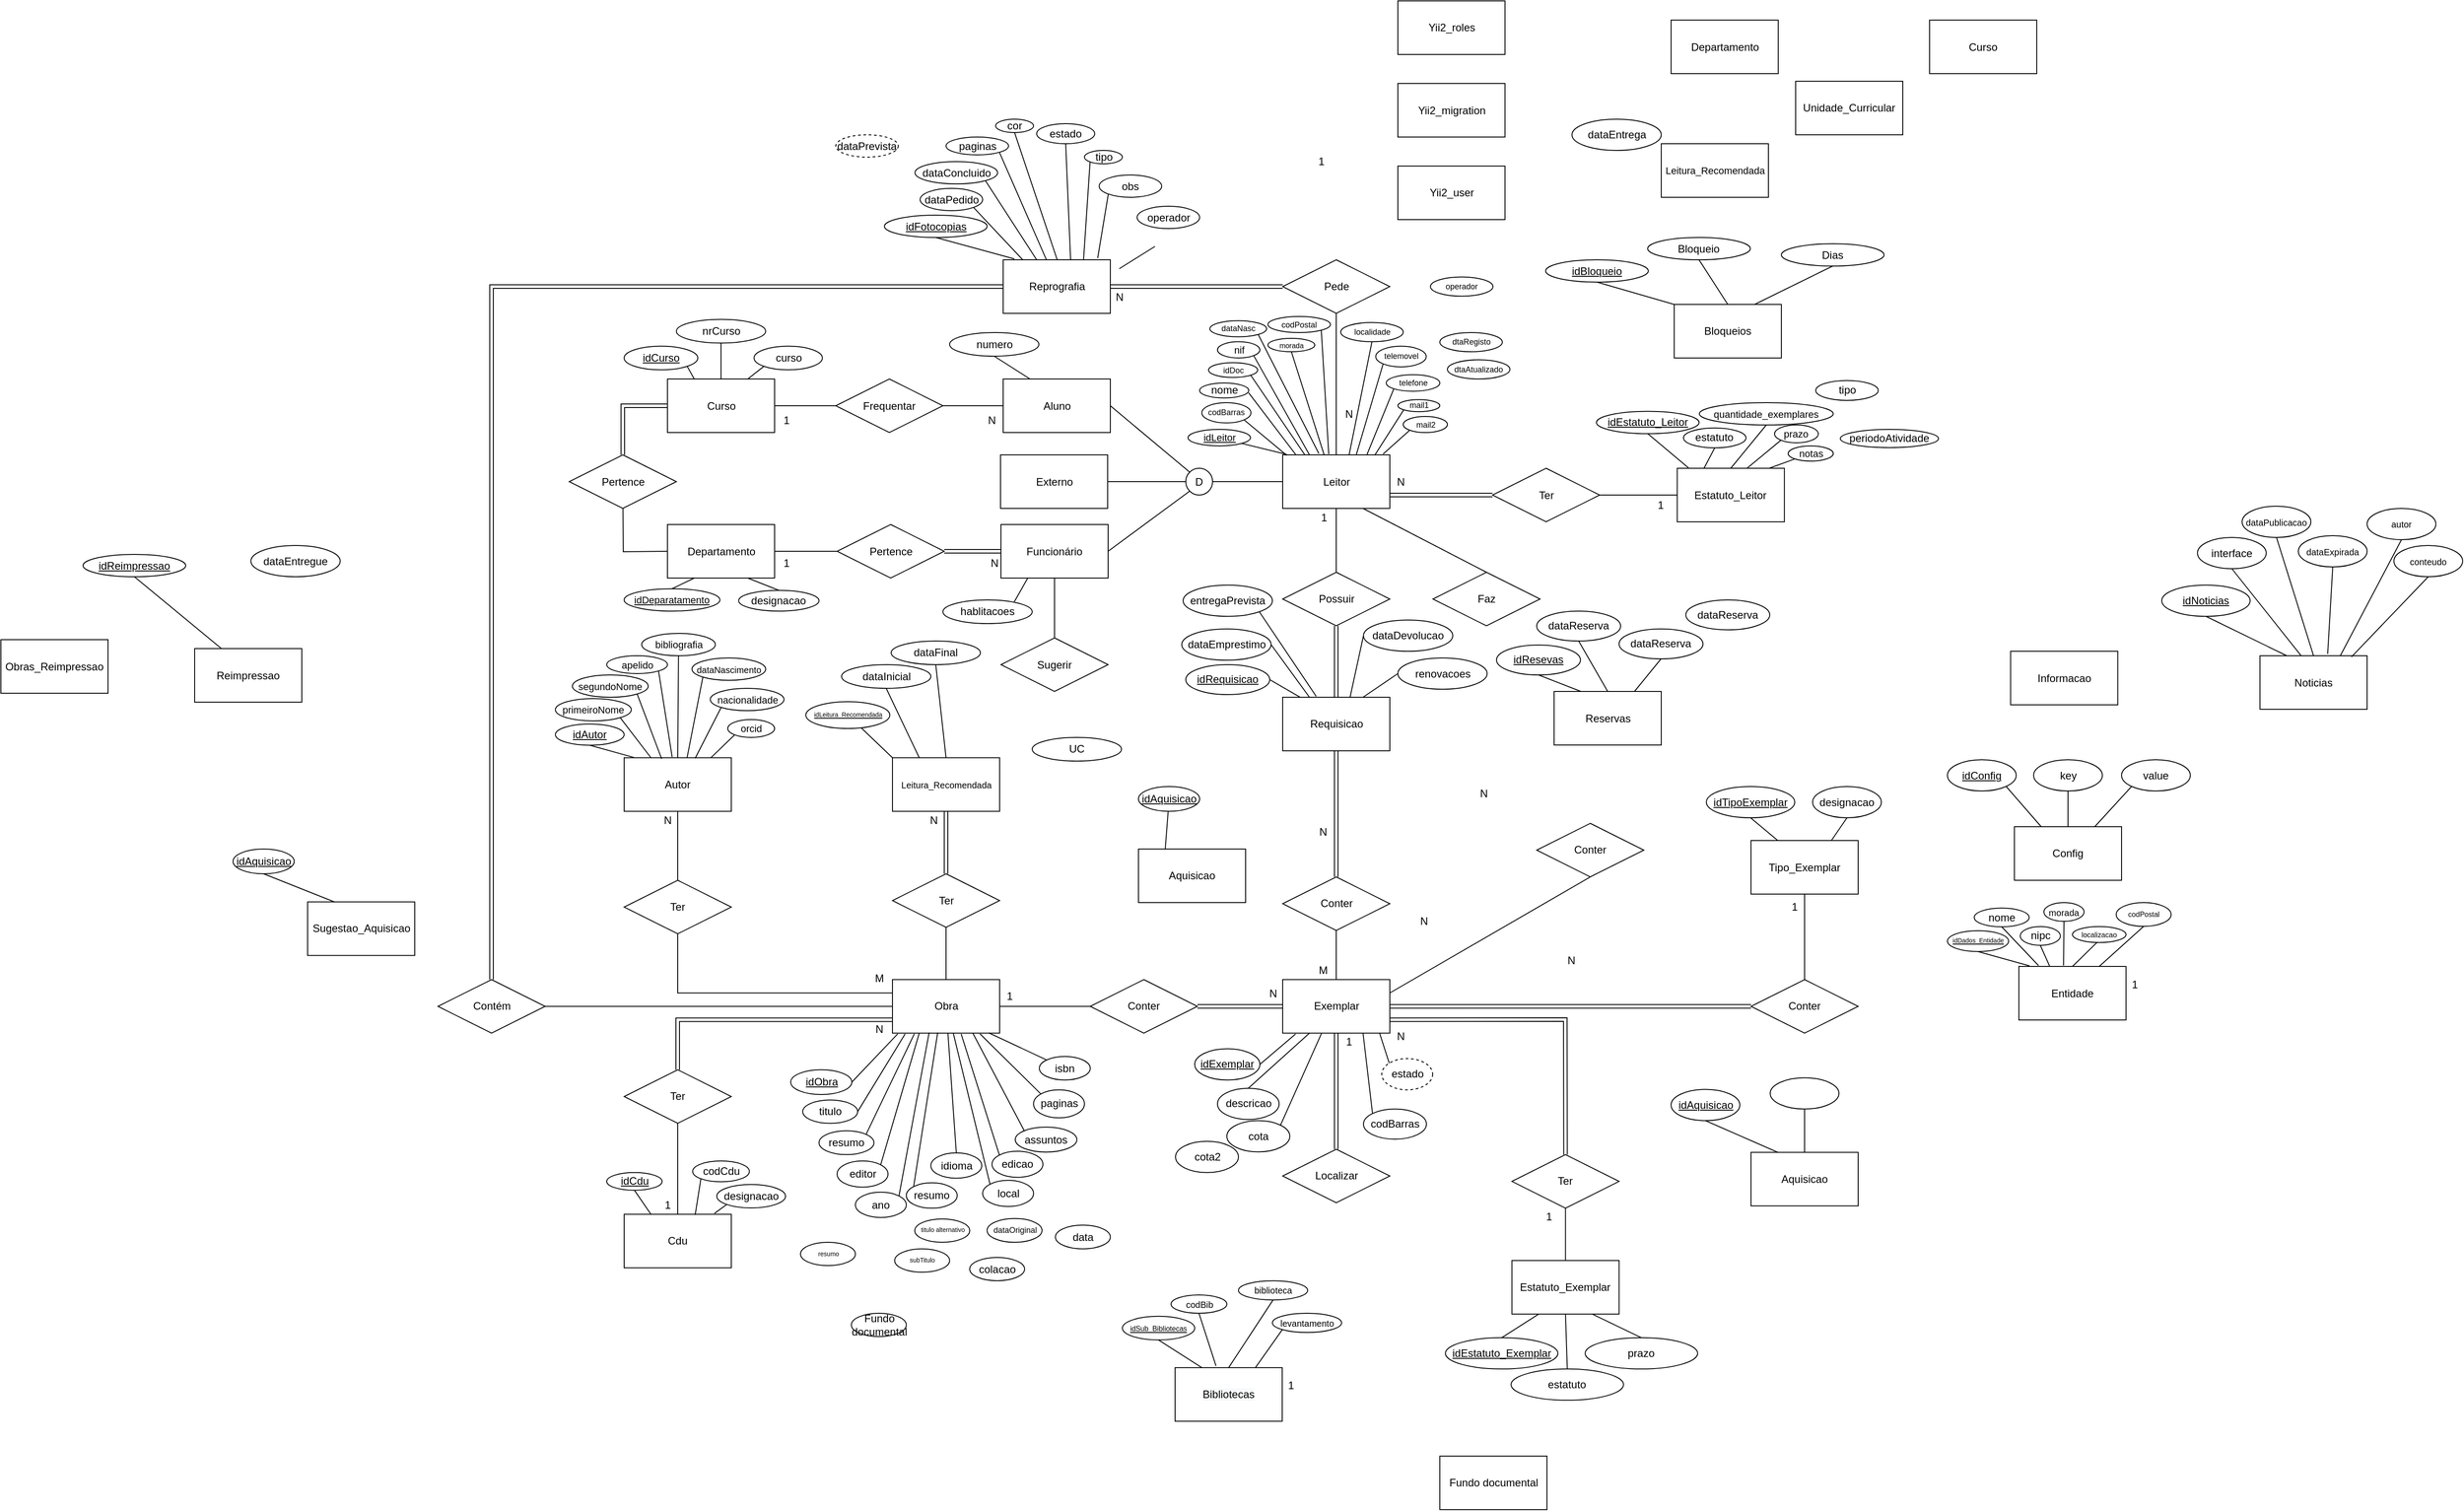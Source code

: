 <mxfile version="13.7.8" type="device"><diagram id="8KhDDaRiPGF0H9WiyI7R" name="Page-1"><mxGraphModel dx="1482" dy="1637" grid="1" gridSize="10" guides="1" tooltips="1" connect="1" arrows="1" fold="1" page="1" pageScale="1" pageWidth="827" pageHeight="1169" math="0" shadow="0"><root><mxCell id="0"/><mxCell id="1" parent="0"/><mxCell id="igQv4-VLDC38SClWUheN-1" style="edgeStyle=orthogonalEdgeStyle;rounded=0;comic=0;orthogonalLoop=1;jettySize=auto;html=1;exitX=0.5;exitY=1;exitDx=0;exitDy=0;shadow=0;startArrow=none;startFill=0;endArrow=none;endFill=0;strokeColor=#000000;entryX=0.5;entryY=0;entryDx=0;entryDy=0;" parent="1" source="igQv4-VLDC38SClWUheN-2" target="igQv4-VLDC38SClWUheN-163" edge="1"><mxGeometry relative="1" as="geometry"><mxPoint x="1135.5" y="411" as="targetPoint"/></mxGeometry></mxCell><mxCell id="f5J5ejxUjJcKkXr5g46R-28" style="edgeStyle=none;rounded=0;orthogonalLoop=1;jettySize=auto;html=1;exitX=0.75;exitY=1;exitDx=0;exitDy=0;entryX=0.5;entryY=0;entryDx=0;entryDy=0;endArrow=none;endFill=0;fontSize=10;" edge="1" parent="1" source="igQv4-VLDC38SClWUheN-2" target="f5J5ejxUjJcKkXr5g46R-34"><mxGeometry relative="1" as="geometry"/></mxCell><mxCell id="igQv4-VLDC38SClWUheN-2" value="Leitor" style="rounded=0;whiteSpace=wrap;html=1;aspect=fixed;" parent="1" vertex="1"><mxGeometry x="1075.5" y="268.5" width="120" height="60" as="geometry"/></mxCell><mxCell id="igQv4-VLDC38SClWUheN-3" style="rounded=0;orthogonalLoop=1;jettySize=auto;html=1;exitX=0.998;exitY=0.65;exitDx=0;exitDy=0;endArrow=none;endFill=0;exitPerimeter=0;" parent="1" source="igQv4-VLDC38SClWUheN-4" edge="1"><mxGeometry relative="1" as="geometry"><mxPoint x="1090" y="268" as="targetPoint"/></mxGeometry></mxCell><mxCell id="igQv4-VLDC38SClWUheN-4" value="nome" style="ellipse;whiteSpace=wrap;html=1;" parent="1" vertex="1"><mxGeometry x="982.5" y="188" width="55" height="16.75" as="geometry"/></mxCell><mxCell id="igQv4-VLDC38SClWUheN-5" value="" style="html=1;entryX=0.5;entryY=0;entryDx=0;entryDy=0;exitX=0.5;exitY=1;exitDx=0;exitDy=0;endArrow=none;endFill=0;" parent="1" source="igQv4-VLDC38SClWUheN-162" target="igQv4-VLDC38SClWUheN-2" edge="1"><mxGeometry width="50" height="50" relative="1" as="geometry"><mxPoint x="988.75" y="298.5" as="sourcePoint"/><mxPoint x="1035" y="208.5" as="targetPoint"/></mxGeometry></mxCell><mxCell id="igQv4-VLDC38SClWUheN-6" style="rounded=0;orthogonalLoop=1;jettySize=auto;html=1;exitX=1;exitY=1;exitDx=0;exitDy=0;endArrow=none;endFill=0;" parent="1" source="igQv4-VLDC38SClWUheN-7" edge="1"><mxGeometry relative="1" as="geometry"><mxPoint x="1080" y="268" as="targetPoint"/></mxGeometry></mxCell><mxCell id="igQv4-VLDC38SClWUheN-7" value="idLeitor" style="ellipse;whiteSpace=wrap;html=1;fontStyle=4;fontSize=11;" parent="1" vertex="1"><mxGeometry x="969.5" y="240" width="70" height="18.5" as="geometry"/></mxCell><mxCell id="igQv4-VLDC38SClWUheN-8" style="rounded=0;orthogonalLoop=1;jettySize=auto;html=1;exitX=0.5;exitY=1;exitDx=0;exitDy=0;endArrow=none;endFill=0;entryX=0.387;entryY=0;entryDx=0;entryDy=0;entryPerimeter=0;" parent="1" source="igQv4-VLDC38SClWUheN-9" target="igQv4-VLDC38SClWUheN-2" edge="1"><mxGeometry relative="1" as="geometry"><mxPoint x="1130" y="268" as="targetPoint"/></mxGeometry></mxCell><mxCell id="igQv4-VLDC38SClWUheN-9" value="&lt;div style=&quot;font-size: 8px;&quot;&gt;morada&lt;/div&gt;" style="ellipse;whiteSpace=wrap;html=1;fontSize=8;" parent="1" vertex="1"><mxGeometry x="1059" y="138" width="52.5" height="15" as="geometry"/></mxCell><mxCell id="nJ5kXcv6Jco8oBF8376o-61" style="edgeStyle=orthogonalEdgeStyle;shape=link;rounded=0;orthogonalLoop=1;jettySize=auto;html=1;endArrow=none;endFill=0;fontSize=11;entryX=0.5;entryY=0;entryDx=0;entryDy=0;" parent="1" source="igQv4-VLDC38SClWUheN-10" target="kkzpOjwFDEaVYpT06162-53" edge="1"><mxGeometry relative="1" as="geometry"><mxPoint x="210" y="740" as="targetPoint"/><Array as="points"><mxPoint x="190" y="80"/></Array></mxGeometry></mxCell><mxCell id="f5J5ejxUjJcKkXr5g46R-26" style="edgeStyle=none;rounded=0;orthogonalLoop=1;jettySize=auto;html=1;exitX=0.882;exitY=-0.031;exitDx=0;exitDy=0;entryX=0;entryY=1;entryDx=0;entryDy=0;endArrow=none;endFill=0;fontSize=10;exitPerimeter=0;" edge="1" parent="1" source="igQv4-VLDC38SClWUheN-10" target="igQv4-VLDC38SClWUheN-19"><mxGeometry relative="1" as="geometry"/></mxCell><mxCell id="igQv4-VLDC38SClWUheN-10" value="Reprografia" style="rounded=0;whiteSpace=wrap;html=1;aspect=fixed;" parent="1" vertex="1"><mxGeometry x="762.5" y="50" width="120" height="60" as="geometry"/></mxCell><mxCell id="igQv4-VLDC38SClWUheN-11" value="1" style="text;html=1;strokeColor=none;fillColor=none;align=center;verticalAlign=middle;whiteSpace=wrap;rounded=0;" parent="1" vertex="1"><mxGeometry x="1109" y="-70" width="20" height="20" as="geometry"/></mxCell><mxCell id="igQv4-VLDC38SClWUheN-12" value="" style="html=1;entryX=0;entryY=0.5;entryDx=0;entryDy=0;exitX=1;exitY=0.5;exitDx=0;exitDy=0;startArrow=none;startFill=0;endArrow=none;endFill=0;shape=link;" parent="1" source="igQv4-VLDC38SClWUheN-10" target="igQv4-VLDC38SClWUheN-162" edge="1"><mxGeometry width="50" height="50" relative="1" as="geometry"><mxPoint x="846.5" y="298.5" as="sourcePoint"/><mxPoint x="908.75" y="298.5" as="targetPoint"/></mxGeometry></mxCell><mxCell id="igQv4-VLDC38SClWUheN-13" value="idFotocopias" style="ellipse;whiteSpace=wrap;html=1;fontStyle=4" parent="1" vertex="1"><mxGeometry x="629.5" width="115" height="25" as="geometry"/></mxCell><mxCell id="igQv4-VLDC38SClWUheN-14" style="rounded=0;orthogonalLoop=1;jettySize=auto;html=1;exitX=1;exitY=1;exitDx=0;exitDy=0;entryX=0.181;entryY=-0.003;entryDx=0;entryDy=0;endArrow=none;endFill=0;entryPerimeter=0;" parent="1" source="nJ5kXcv6Jco8oBF8376o-63" target="igQv4-VLDC38SClWUheN-10" edge="1"><mxGeometry relative="1" as="geometry"/></mxCell><mxCell id="igQv4-VLDC38SClWUheN-15" value="paginas" style="ellipse;whiteSpace=wrap;html=1;" parent="1" vertex="1"><mxGeometry x="698.5" y="-87.5" width="70" height="20" as="geometry"/></mxCell><mxCell id="igQv4-VLDC38SClWUheN-16" style="rounded=0;orthogonalLoop=1;jettySize=auto;html=1;exitX=1;exitY=1;exitDx=0;exitDy=0;endArrow=none;endFill=0;" parent="1" source="nJ5kXcv6Jco8oBF8376o-64" edge="1"><mxGeometry relative="1" as="geometry"><mxPoint x="800" y="50" as="targetPoint"/><mxPoint x="815" y="-11.75" as="sourcePoint"/></mxGeometry></mxCell><mxCell id="igQv4-VLDC38SClWUheN-18" style="rounded=0;orthogonalLoop=1;jettySize=auto;html=1;endArrow=none;endFill=0;exitX=0.5;exitY=1;exitDx=0;exitDy=0;" parent="1" source="nJ5kXcv6Jco8oBF8376o-62" edge="1"><mxGeometry relative="1" as="geometry"><mxPoint x="880" as="sourcePoint"/><mxPoint x="838" y="50" as="targetPoint"/></mxGeometry></mxCell><mxCell id="igQv4-VLDC38SClWUheN-19" value="obs" style="ellipse;whiteSpace=wrap;html=1;" parent="1" vertex="1"><mxGeometry x="870" y="-45" width="70" height="25" as="geometry"/></mxCell><mxCell id="igQv4-VLDC38SClWUheN-20" style="rounded=0;orthogonalLoop=1;jettySize=auto;html=1;exitX=0.5;exitY=1;exitDx=0;exitDy=0;endArrow=none;endFill=0;elbow=vertical;" parent="1" source="igQv4-VLDC38SClWUheN-13" edge="1"><mxGeometry relative="1" as="geometry"><mxPoint x="998" y="-169.75" as="sourcePoint"/><mxPoint x="775" y="49" as="targetPoint"/></mxGeometry></mxCell><mxCell id="igQv4-VLDC38SClWUheN-21" style="rounded=0;orthogonalLoop=1;jettySize=auto;html=1;exitX=1;exitY=1;exitDx=0;exitDy=0;endArrow=none;endFill=0;entryX=0.43;entryY=-0.016;entryDx=0;entryDy=0;entryPerimeter=0;" parent="1" source="igQv4-VLDC38SClWUheN-22" target="igQv4-VLDC38SClWUheN-2" edge="1"><mxGeometry relative="1" as="geometry"><mxPoint x="1130" y="266" as="targetPoint"/></mxGeometry></mxCell><mxCell id="igQv4-VLDC38SClWUheN-22" value="&lt;div style=&quot;font-size: 9px;&quot;&gt;codPostal&lt;/div&gt;" style="ellipse;whiteSpace=wrap;html=1;fontSize=9;" parent="1" vertex="1"><mxGeometry x="1059" y="113.5" width="70" height="18" as="geometry"/></mxCell><mxCell id="igQv4-VLDC38SClWUheN-24" style="rounded=0;orthogonalLoop=1;jettySize=auto;html=1;exitX=0;exitY=1;exitDx=0;exitDy=0;entryX=0.688;entryY=-0.008;entryDx=0;entryDy=0;endArrow=none;endFill=0;entryPerimeter=0;" parent="1" source="igQv4-VLDC38SClWUheN-25" target="igQv4-VLDC38SClWUheN-2" edge="1"><mxGeometry relative="1" as="geometry"><mxPoint x="1165" y="278.5" as="targetPoint"/><mxPoint x="1208" y="213" as="sourcePoint"/></mxGeometry></mxCell><mxCell id="igQv4-VLDC38SClWUheN-25" value="&lt;div style=&quot;font-size: 9px&quot;&gt;telemovel&lt;/div&gt;" style="ellipse;whiteSpace=wrap;html=1;fontSize=9;" parent="1" vertex="1"><mxGeometry x="1179.75" y="146.75" width="56.5" height="23.25" as="geometry"/></mxCell><mxCell id="igQv4-VLDC38SClWUheN-26" style="edgeStyle=orthogonalEdgeStyle;rounded=0;orthogonalLoop=1;jettySize=auto;html=1;entryX=0;entryY=0.5;entryDx=0;entryDy=0;endArrow=none;endFill=0;" parent="1" source="igQv4-VLDC38SClWUheN-27" target="igQv4-VLDC38SClWUheN-158" edge="1"><mxGeometry relative="1" as="geometry"><mxPoint x="812" y="886.25" as="targetPoint"/></mxGeometry></mxCell><mxCell id="kkzpOjwFDEaVYpT06162-52" style="edgeStyle=orthogonalEdgeStyle;rounded=0;orthogonalLoop=1;jettySize=auto;html=1;exitX=0;exitY=0.5;exitDx=0;exitDy=0;endArrow=none;endFill=0;fontFamily=Helvetica;fontSize=7;entryX=1;entryY=0.5;entryDx=0;entryDy=0;" parent="1" source="igQv4-VLDC38SClWUheN-27" target="kkzpOjwFDEaVYpT06162-53" edge="1"><mxGeometry relative="1" as="geometry"><mxPoint x="280" y="886.278" as="targetPoint"/></mxGeometry></mxCell><mxCell id="igQv4-VLDC38SClWUheN-27" value="Obra" style="rounded=0;whiteSpace=wrap;html=1;aspect=fixed;" parent="1" vertex="1"><mxGeometry x="638.5" y="856.25" width="120" height="60" as="geometry"/></mxCell><mxCell id="igQv4-VLDC38SClWUheN-28" style="rounded=0;orthogonalLoop=1;jettySize=auto;html=1;endArrow=none;endFill=0;entryX=1;entryY=0.5;entryDx=0;entryDy=0;exitX=0.049;exitY=1.014;exitDx=0;exitDy=0;exitPerimeter=0;" parent="1" source="igQv4-VLDC38SClWUheN-27" target="igQv4-VLDC38SClWUheN-29" edge="1"><mxGeometry relative="1" as="geometry"><mxPoint x="646.5" y="925" as="sourcePoint"/><mxPoint x="619" y="932.25" as="targetPoint"/></mxGeometry></mxCell><mxCell id="igQv4-VLDC38SClWUheN-29" value="idObra" style="ellipse;whiteSpace=wrap;html=1;fontStyle=4" parent="1" vertex="1"><mxGeometry x="524.5" y="957.25" width="68.5" height="27.75" as="geometry"/></mxCell><mxCell id="igQv4-VLDC38SClWUheN-30" style="rounded=0;orthogonalLoop=1;jettySize=auto;html=1;endArrow=none;endFill=0;exitX=1;exitY=0.5;exitDx=0;exitDy=0;entryX=0.118;entryY=1.014;entryDx=0;entryDy=0;entryPerimeter=0;" parent="1" source="igQv4-VLDC38SClWUheN-31" target="igQv4-VLDC38SClWUheN-27" edge="1"><mxGeometry relative="1" as="geometry"><mxPoint x="689" y="912.25" as="sourcePoint"/><mxPoint x="573" y="1222.25" as="targetPoint"/></mxGeometry></mxCell><mxCell id="igQv4-VLDC38SClWUheN-31" value="titulo" style="ellipse;whiteSpace=wrap;html=1;" parent="1" vertex="1"><mxGeometry x="538" y="991.12" width="61.5" height="26.13" as="geometry"/></mxCell><mxCell id="igQv4-VLDC38SClWUheN-32" style="edgeStyle=orthogonalEdgeStyle;shape=link;rounded=0;orthogonalLoop=1;jettySize=auto;html=1;entryX=0;entryY=0.5;entryDx=0;entryDy=0;exitX=1;exitY=0.5;exitDx=0;exitDy=0;" parent="1" source="igQv4-VLDC38SClWUheN-158" target="igQv4-VLDC38SClWUheN-33" edge="1"><mxGeometry relative="1" as="geometry"><mxPoint x="1002.5" y="886.25" as="sourcePoint"/></mxGeometry></mxCell><mxCell id="3nldgWLk36MqB2wziIpt-12" style="edgeStyle=orthogonalEdgeStyle;rounded=0;orthogonalLoop=1;jettySize=auto;html=1;entryX=0;entryY=0.5;entryDx=0;entryDy=0;shape=link;" parent="1" source="igQv4-VLDC38SClWUheN-33" target="3nldgWLk36MqB2wziIpt-3" edge="1"><mxGeometry relative="1" as="geometry"/></mxCell><mxCell id="f5J5ejxUjJcKkXr5g46R-36" style="edgeStyle=none;rounded=0;orthogonalLoop=1;jettySize=auto;html=1;exitX=1;exitY=0.25;exitDx=0;exitDy=0;endArrow=none;endFill=0;fontSize=10;entryX=0.5;entryY=1;entryDx=0;entryDy=0;" edge="1" parent="1" source="igQv4-VLDC38SClWUheN-33" target="f5J5ejxUjJcKkXr5g46R-37"><mxGeometry relative="1" as="geometry"><mxPoint x="1340" y="740" as="targetPoint"/></mxGeometry></mxCell><mxCell id="igQv4-VLDC38SClWUheN-33" value="Exemplar" style="rounded=0;whiteSpace=wrap;html=1;aspect=fixed;" parent="1" vertex="1"><mxGeometry x="1075.5" y="856.25" width="120" height="60" as="geometry"/></mxCell><mxCell id="igQv4-VLDC38SClWUheN-34" style="edgeStyle=orthogonalEdgeStyle;shape=link;rounded=0;orthogonalLoop=1;jettySize=auto;html=1;entryX=0.5;entryY=1;entryDx=0;entryDy=0;exitX=0.5;exitY=0;exitDx=0;exitDy=0;" parent="1" source="igQv4-VLDC38SClWUheN-155" target="igQv4-VLDC38SClWUheN-122" edge="1"><mxGeometry relative="1" as="geometry"><mxPoint x="1135.5" y="721.25" as="sourcePoint"/></mxGeometry></mxCell><mxCell id="igQv4-VLDC38SClWUheN-37" value="N" style="text;html=1;strokeColor=none;fillColor=none;align=center;verticalAlign=middle;whiteSpace=wrap;rounded=0;" parent="1" vertex="1"><mxGeometry x="1054.5" y="862.25" width="20" height="20" as="geometry"/></mxCell><mxCell id="igQv4-VLDC38SClWUheN-39" value="&lt;div style=&quot;font-size: 9px;&quot;&gt;mail1&lt;/div&gt;" style="ellipse;whiteSpace=wrap;html=1;fontSize=9;" parent="1" vertex="1"><mxGeometry x="1204.5" y="206.62" width="47" height="13.5" as="geometry"/></mxCell><mxCell id="igQv4-VLDC38SClWUheN-40" style="rounded=0;orthogonalLoop=1;jettySize=auto;html=1;exitX=0.5;exitY=1;exitDx=0;exitDy=0;endArrow=none;endFill=0;" parent="1" source="igQv4-VLDC38SClWUheN-41" edge="1"><mxGeometry relative="1" as="geometry"><mxPoint x="1150" y="268" as="targetPoint"/></mxGeometry></mxCell><mxCell id="igQv4-VLDC38SClWUheN-41" value="&lt;div style=&quot;font-size: 9px;&quot;&gt;localidade&lt;/div&gt;" style="ellipse;whiteSpace=wrap;html=1;fontSize=9;" parent="1" vertex="1"><mxGeometry x="1140.5" y="120.25" width="70" height="21.5" as="geometry"/></mxCell><mxCell id="igQv4-VLDC38SClWUheN-42" style="rounded=0;orthogonalLoop=1;jettySize=auto;html=1;exitX=1;exitY=1;exitDx=0;exitDy=0;endArrow=none;endFill=0;entryX=0.25;entryY=0;entryDx=0;entryDy=0;" parent="1" source="igQv4-VLDC38SClWUheN-43" target="igQv4-VLDC38SClWUheN-2" edge="1"><mxGeometry relative="1" as="geometry"><mxPoint x="1120" y="268" as="targetPoint"/></mxGeometry></mxCell><mxCell id="igQv4-VLDC38SClWUheN-43" value="&lt;div style=&quot;font-size: 11px;&quot;&gt;nif&lt;/div&gt;" style="ellipse;whiteSpace=wrap;html=1;fontSize=11;" parent="1" vertex="1"><mxGeometry x="1002.5" y="141.75" width="47.5" height="18.25" as="geometry"/></mxCell><mxCell id="igQv4-VLDC38SClWUheN-44" style="rounded=0;orthogonalLoop=1;jettySize=auto;html=1;endArrow=none;endFill=0;entryX=0.342;entryY=0.991;entryDx=0;entryDy=0;exitX=1;exitY=0;exitDx=0;exitDy=0;entryPerimeter=0;" parent="1" source="igQv4-VLDC38SClWUheN-51" target="igQv4-VLDC38SClWUheN-27" edge="1"><mxGeometry relative="1" as="geometry"><mxPoint x="685" y="967.63" as="sourcePoint"/><mxPoint x="681.103" y="891.75" as="targetPoint"/></mxGeometry></mxCell><mxCell id="igQv4-VLDC38SClWUheN-45" style="edgeStyle=orthogonalEdgeStyle;rounded=0;comic=0;orthogonalLoop=1;jettySize=auto;html=1;shadow=0;endArrow=none;endFill=0;strokeColor=#000000;entryX=0.5;entryY=1;entryDx=0;entryDy=0;" parent="1" source="igQv4-VLDC38SClWUheN-46" target="igQv4-VLDC38SClWUheN-161" edge="1"><mxGeometry relative="1" as="geometry"><mxPoint x="398.0" y="1060" as="targetPoint"/></mxGeometry></mxCell><mxCell id="igQv4-VLDC38SClWUheN-46" value="Cdu" style="rounded=0;whiteSpace=wrap;html=1;aspect=fixed;" parent="1" vertex="1"><mxGeometry x="338" y="1119.13" width="120" height="60" as="geometry"/></mxCell><mxCell id="igQv4-VLDC38SClWUheN-47" value="Estatuto_Exemplar" style="rounded=0;whiteSpace=wrap;html=1;aspect=fixed;" parent="1" vertex="1"><mxGeometry x="1332.25" y="1170.93" width="120" height="60" as="geometry"/></mxCell><mxCell id="igQv4-VLDC38SClWUheN-50" value="editor" style="ellipse;whiteSpace=wrap;html=1;" parent="1" vertex="1"><mxGeometry x="576.5" y="1059.38" width="57" height="29.38" as="geometry"/></mxCell><mxCell id="igQv4-VLDC38SClWUheN-51" value="ano" style="ellipse;whiteSpace=wrap;html=1;" parent="1" vertex="1"><mxGeometry x="597" y="1094.38" width="57" height="28.38" as="geometry"/></mxCell><mxCell id="igQv4-VLDC38SClWUheN-52" value="resumo" style="ellipse;whiteSpace=wrap;html=1;" parent="1" vertex="1"><mxGeometry x="556.25" y="1025.68" width="61.5" height="26.63" as="geometry"/></mxCell><mxCell id="igQv4-VLDC38SClWUheN-53" value="assuntos" style="ellipse;whiteSpace=wrap;html=1;" parent="1" vertex="1"><mxGeometry x="776" y="1021.5" width="69" height="28" as="geometry"/></mxCell><mxCell id="igQv4-VLDC38SClWUheN-54" value="cota" style="ellipse;whiteSpace=wrap;html=1;" parent="1" vertex="1"><mxGeometry x="1013" y="1014.25" width="70.5" height="35" as="geometry"/></mxCell><mxCell id="igQv4-VLDC38SClWUheN-55" value="descricao" style="ellipse;whiteSpace=wrap;html=1;" parent="1" vertex="1"><mxGeometry x="1002.5" y="977.95" width="69" height="35" as="geometry"/></mxCell><mxCell id="igQv4-VLDC38SClWUheN-56" value="idEstatuto_Exemplar" style="ellipse;whiteSpace=wrap;html=1;fontStyle=4" parent="1" vertex="1"><mxGeometry x="1257.75" y="1257.43" width="126" height="35" as="geometry"/></mxCell><mxCell id="igQv4-VLDC38SClWUheN-57" value="estatuto" style="ellipse;whiteSpace=wrap;html=1;" parent="1" vertex="1"><mxGeometry x="1331.25" y="1292.43" width="126" height="35" as="geometry"/></mxCell><mxCell id="igQv4-VLDC38SClWUheN-58" value="prazo" style="ellipse;whiteSpace=wrap;html=1;" parent="1" vertex="1"><mxGeometry x="1414.25" y="1257.43" width="126" height="35" as="geometry"/></mxCell><mxCell id="igQv4-VLDC38SClWUheN-59" style="rounded=0;orthogonalLoop=1;jettySize=auto;html=1;endArrow=none;endFill=0;exitX=0.5;exitY=0;exitDx=0;exitDy=0;entryX=0.25;entryY=1;entryDx=0;entryDy=0;" parent="1" source="igQv4-VLDC38SClWUheN-56" target="igQv4-VLDC38SClWUheN-47" edge="1"><mxGeometry relative="1" as="geometry"><mxPoint x="1359.25" y="1242.93" as="sourcePoint"/><mxPoint x="1341.353" y="1212.43" as="targetPoint"/></mxGeometry></mxCell><mxCell id="igQv4-VLDC38SClWUheN-60" style="rounded=0;orthogonalLoop=1;jettySize=auto;html=1;endArrow=none;endFill=0;exitX=0.5;exitY=0;exitDx=0;exitDy=0;entryX=0.5;entryY=1;entryDx=0;entryDy=0;" parent="1" source="igQv4-VLDC38SClWUheN-57" target="igQv4-VLDC38SClWUheN-47" edge="1"><mxGeometry relative="1" as="geometry"><mxPoint x="1356.25" y="1262.43" as="sourcePoint"/><mxPoint x="1379.25" y="1222.43" as="targetPoint"/></mxGeometry></mxCell><mxCell id="igQv4-VLDC38SClWUheN-61" style="rounded=0;orthogonalLoop=1;jettySize=auto;html=1;endArrow=none;endFill=0;exitX=0.5;exitY=0;exitDx=0;exitDy=0;entryX=0.75;entryY=1;entryDx=0;entryDy=0;" parent="1" source="igQv4-VLDC38SClWUheN-58" target="igQv4-VLDC38SClWUheN-47" edge="1"><mxGeometry relative="1" as="geometry"><mxPoint x="1407.25" y="1302.43" as="sourcePoint"/><mxPoint x="1409.25" y="1222.43" as="targetPoint"/></mxGeometry></mxCell><mxCell id="igQv4-VLDC38SClWUheN-62" value="estado" style="ellipse;whiteSpace=wrap;html=1;dashed=1;fillColor=#ffffff;" parent="1" vertex="1"><mxGeometry x="1186.5" y="944.76" width="57" height="35" as="geometry"/></mxCell><mxCell id="igQv4-VLDC38SClWUheN-63" style="rounded=0;orthogonalLoop=1;jettySize=auto;html=1;endArrow=none;endFill=0;entryX=0.5;entryY=1;entryDx=0;entryDy=0;exitX=0.5;exitY=0;exitDx=0;exitDy=0;" parent="1" source="igQv4-VLDC38SClWUheN-47" target="igQv4-VLDC38SClWUheN-156" edge="1"><mxGeometry relative="1" as="geometry"><mxPoint x="1264.71" y="1131.43" as="sourcePoint"/><mxPoint x="1469.5" y="891.68" as="targetPoint"/></mxGeometry></mxCell><mxCell id="igQv4-VLDC38SClWUheN-64" value="1" style="text;html=1;strokeColor=none;fillColor=none;align=center;verticalAlign=middle;whiteSpace=wrap;rounded=0;" parent="1" vertex="1"><mxGeometry x="1363.75" y="1111.68" width="20" height="20" as="geometry"/></mxCell><mxCell id="igQv4-VLDC38SClWUheN-65" value="idExemplar" style="ellipse;whiteSpace=wrap;html=1;fontStyle=4" parent="1" vertex="1"><mxGeometry x="977" y="933.75" width="73" height="35" as="geometry"/></mxCell><mxCell id="igQv4-VLDC38SClWUheN-66" style="rounded=0;orthogonalLoop=1;jettySize=auto;html=1;endArrow=none;endFill=0;entryX=0.12;entryY=1.017;entryDx=0;entryDy=0;exitX=1;exitY=0.5;exitDx=0;exitDy=0;entryPerimeter=0;" parent="1" source="igQv4-VLDC38SClWUheN-65" target="igQv4-VLDC38SClWUheN-33" edge="1"><mxGeometry relative="1" as="geometry"><mxPoint x="1038.4" y="916.25" as="sourcePoint"/><mxPoint x="1020.503" y="885.75" as="targetPoint"/></mxGeometry></mxCell><mxCell id="igQv4-VLDC38SClWUheN-67" style="rounded=0;orthogonalLoop=1;jettySize=auto;html=1;endArrow=none;endFill=0;entryX=0.904;entryY=0.996;entryDx=0;entryDy=0;exitX=0;exitY=0;exitDx=0;exitDy=0;entryPerimeter=0;" parent="1" source="igQv4-VLDC38SClWUheN-62" target="igQv4-VLDC38SClWUheN-33" edge="1"><mxGeometry relative="1" as="geometry"><mxPoint x="1157" y="949" as="sourcePoint"/><mxPoint x="1208" y="916" as="targetPoint"/></mxGeometry></mxCell><mxCell id="igQv4-VLDC38SClWUheN-68" style="rounded=0;orthogonalLoop=1;jettySize=auto;html=1;endArrow=none;endFill=0;entryX=0.25;entryY=1;entryDx=0;entryDy=0;exitX=0.5;exitY=0;exitDx=0;exitDy=0;" parent="1" source="igQv4-VLDC38SClWUheN-55" target="igQv4-VLDC38SClWUheN-33" edge="1"><mxGeometry relative="1" as="geometry"><mxPoint x="1145.5" y="955" as="sourcePoint"/><mxPoint x="1110.5" y="892" as="targetPoint"/></mxGeometry></mxCell><mxCell id="igQv4-VLDC38SClWUheN-69" style="rounded=0;orthogonalLoop=1;jettySize=auto;html=1;endArrow=none;endFill=0;exitX=1;exitY=0;exitDx=0;exitDy=0;entryX=0.362;entryY=1.007;entryDx=0;entryDy=0;entryPerimeter=0;" parent="1" source="igQv4-VLDC38SClWUheN-54" target="igQv4-VLDC38SClWUheN-33" edge="1"><mxGeometry relative="1" as="geometry"><mxPoint x="1252" y="915.25" as="sourcePoint"/><mxPoint x="1170.5" y="892" as="targetPoint"/></mxGeometry></mxCell><mxCell id="igQv4-VLDC38SClWUheN-71" value="M" style="text;html=1;strokeColor=none;fillColor=none;align=center;verticalAlign=middle;whiteSpace=wrap;rounded=0;" parent="1" vertex="1"><mxGeometry x="613.5" y="844.75" width="20" height="20" as="geometry"/></mxCell><mxCell id="igQv4-VLDC38SClWUheN-72" style="edgeStyle=orthogonalEdgeStyle;rounded=0;orthogonalLoop=1;jettySize=auto;html=1;entryX=0;entryY=0.25;entryDx=0;entryDy=0;endArrow=none;endFill=0;exitX=0.5;exitY=1;exitDx=0;exitDy=0;" parent="1" source="nJ5kXcv6Jco8oBF8376o-12" target="igQv4-VLDC38SClWUheN-27" edge="1"><mxGeometry relative="1" as="geometry"><mxPoint x="397.5" y="802" as="sourcePoint"/><Array as="points"><mxPoint x="398" y="871"/></Array></mxGeometry></mxCell><mxCell id="igQv4-VLDC38SClWUheN-80" value="tipo" style="ellipse;whiteSpace=wrap;html=1;" parent="1" vertex="1"><mxGeometry x="853.5" y="-72.5" width="42.5" height="15" as="geometry"/></mxCell><mxCell id="igQv4-VLDC38SClWUheN-81" style="rounded=0;orthogonalLoop=1;jettySize=auto;html=1;exitX=1;exitY=1;exitDx=0;exitDy=0;entryX=0.403;entryY=-0.003;entryDx=0;entryDy=0;endArrow=none;endFill=0;entryPerimeter=0;" parent="1" source="igQv4-VLDC38SClWUheN-15" target="igQv4-VLDC38SClWUheN-10" edge="1"><mxGeometry relative="1" as="geometry"><mxPoint x="1225" y="-132.25" as="targetPoint"/><mxPoint x="1272" y="-190.75" as="sourcePoint"/></mxGeometry></mxCell><mxCell id="igQv4-VLDC38SClWUheN-82" value="idCdu" style="ellipse;whiteSpace=wrap;html=1;fontStyle=4" parent="1" vertex="1"><mxGeometry x="318.5" y="1072.41" width="62" height="19.81" as="geometry"/></mxCell><mxCell id="igQv4-VLDC38SClWUheN-83" value="designacao" style="ellipse;whiteSpace=wrap;html=1;fontStyle=0" parent="1" vertex="1"><mxGeometry x="441.75" y="1085.76" width="77" height="26.25" as="geometry"/></mxCell><mxCell id="igQv4-VLDC38SClWUheN-84" value="paginas" style="ellipse;whiteSpace=wrap;html=1;" parent="1" vertex="1"><mxGeometry x="796.5" y="979.76" width="57" height="31.37" as="geometry"/></mxCell><mxCell id="igQv4-VLDC38SClWUheN-85" style="rounded=0;orthogonalLoop=1;jettySize=auto;html=1;endArrow=none;endFill=0;exitX=0.25;exitY=0;exitDx=0;exitDy=0;entryX=0.5;entryY=1;entryDx=0;entryDy=0;" parent="1" source="igQv4-VLDC38SClWUheN-46" target="igQv4-VLDC38SClWUheN-82" edge="1"><mxGeometry relative="1" as="geometry"><mxPoint x="402.25" y="1140.76" as="sourcePoint"/><mxPoint x="376.5" y="1104.13" as="targetPoint"/></mxGeometry></mxCell><mxCell id="igQv4-VLDC38SClWUheN-86" style="rounded=0;orthogonalLoop=1;jettySize=auto;html=1;endArrow=none;endFill=0;entryX=0;entryY=1;entryDx=0;entryDy=0;exitX=0.843;exitY=-0.016;exitDx=0;exitDy=0;exitPerimeter=0;" parent="1" source="igQv4-VLDC38SClWUheN-46" target="igQv4-VLDC38SClWUheN-83" edge="1"><mxGeometry relative="1" as="geometry"><mxPoint x="495.25" y="1128.26" as="sourcePoint"/><mxPoint x="469.5" y="1071.76" as="targetPoint"/></mxGeometry></mxCell><mxCell id="igQv4-VLDC38SClWUheN-88" value="dataNasc" style="ellipse;whiteSpace=wrap;html=1;fontSize=9;" parent="1" vertex="1"><mxGeometry x="994" y="118.25" width="63.5" height="18" as="geometry"/></mxCell><mxCell id="igQv4-VLDC38SClWUheN-89" style="edgeStyle=orthogonalEdgeStyle;rounded=0;comic=0;orthogonalLoop=1;jettySize=auto;html=1;entryX=0;entryY=0.75;entryDx=0;entryDy=0;shadow=0;endArrow=none;endFill=0;strokeColor=#000000;shape=link;exitX=0.5;exitY=0;exitDx=0;exitDy=0;" parent="1" source="igQv4-VLDC38SClWUheN-161" target="igQv4-VLDC38SClWUheN-27" edge="1"><mxGeometry relative="1" as="geometry"><mxPoint x="398.0" y="980" as="sourcePoint"/></mxGeometry></mxCell><mxCell id="igQv4-VLDC38SClWUheN-90" value="N" style="text;html=1;strokeColor=none;fillColor=none;align=center;verticalAlign=middle;whiteSpace=wrap;rounded=0;" parent="1" vertex="1"><mxGeometry x="613.5" y="902.25" width="20" height="20" as="geometry"/></mxCell><mxCell id="igQv4-VLDC38SClWUheN-93" value="N" style="text;html=1;strokeColor=none;fillColor=none;align=center;verticalAlign=middle;whiteSpace=wrap;rounded=0;" parent="1" vertex="1"><mxGeometry x="1110.5" y="680.5" width="20" height="20" as="geometry"/></mxCell><mxCell id="igQv4-VLDC38SClWUheN-94" value="idReq&lt;span style=&quot;text-decoration: none&quot;&gt;uisicao&lt;/span&gt;" style="ellipse;whiteSpace=wrap;html=1;fontStyle=4" parent="1" vertex="1"><mxGeometry x="967" y="503.5" width="94" height="33.5" as="geometry"/></mxCell><mxCell id="igQv4-VLDC38SClWUheN-95" style="rounded=0;orthogonalLoop=1;jettySize=auto;html=1;endArrow=none;endFill=0;entryX=1;entryY=0.5;entryDx=0;entryDy=0;exitX=0.191;exitY=0.033;exitDx=0;exitDy=0;exitPerimeter=0;" parent="1" source="igQv4-VLDC38SClWUheN-122" target="igQv4-VLDC38SClWUheN-94" edge="1"><mxGeometry relative="1" as="geometry"><mxPoint x="1493.661" y="891.75" as="sourcePoint"/><mxPoint x="1475.585" y="916.169" as="targetPoint"/></mxGeometry></mxCell><mxCell id="igQv4-VLDC38SClWUheN-96" value="renovacoes" style="ellipse;whiteSpace=wrap;html=1;" parent="1" vertex="1"><mxGeometry x="1204.5" y="496" width="100" height="35" as="geometry"/></mxCell><mxCell id="igQv4-VLDC38SClWUheN-97" style="rounded=0;orthogonalLoop=1;jettySize=auto;html=1;endArrow=none;endFill=0;exitX=0;exitY=0.5;exitDx=0;exitDy=0;entryX=0.75;entryY=0;entryDx=0;entryDy=0;" parent="1" source="igQv4-VLDC38SClWUheN-96" target="igQv4-VLDC38SClWUheN-122" edge="1"><mxGeometry relative="1" as="geometry"><mxPoint x="1615.75" y="960" as="sourcePoint"/><mxPoint x="1587.15" y="893.26" as="targetPoint"/></mxGeometry></mxCell><mxCell id="igQv4-VLDC38SClWUheN-98" value="1" style="text;html=1;strokeColor=none;fillColor=none;align=center;verticalAlign=middle;whiteSpace=wrap;rounded=0;" parent="1" vertex="1"><mxGeometry x="376.5" y="1098.57" width="20" height="20" as="geometry"/></mxCell><mxCell id="igQv4-VLDC38SClWUheN-99" value="idioma" style="ellipse;whiteSpace=wrap;html=1;" parent="1" vertex="1"><mxGeometry x="681.5" y="1050.38" width="57" height="28.38" as="geometry"/></mxCell><mxCell id="igQv4-VLDC38SClWUheN-105" value="isbn" style="ellipse;whiteSpace=wrap;html=1;" parent="1" vertex="1"><mxGeometry x="803" y="942.38" width="57" height="26.37" as="geometry"/></mxCell><mxCell id="igQv4-VLDC38SClWUheN-107" value="codCdu" style="ellipse;whiteSpace=wrap;html=1;fontStyle=0" parent="1" vertex="1"><mxGeometry x="414.75" y="1059.38" width="63.5" height="23.38" as="geometry"/></mxCell><mxCell id="igQv4-VLDC38SClWUheN-115" value="N" style="text;html=1;strokeColor=none;fillColor=none;align=center;verticalAlign=middle;whiteSpace=wrap;rounded=0;" parent="1" vertex="1"><mxGeometry x="1198" y="910" width="20" height="20" as="geometry"/></mxCell><mxCell id="igQv4-VLDC38SClWUheN-121" style="edgeStyle=orthogonalEdgeStyle;rounded=0;comic=0;orthogonalLoop=1;jettySize=auto;html=1;entryX=0.5;entryY=0;entryDx=0;entryDy=0;shadow=0;startArrow=none;startFill=0;endArrow=none;endFill=0;strokeColor=#000000;exitX=0.5;exitY=1;exitDx=0;exitDy=0;" parent="1" source="igQv4-VLDC38SClWUheN-155" target="igQv4-VLDC38SClWUheN-33" edge="1"><mxGeometry relative="1" as="geometry"><mxPoint x="1135.5" y="801.25" as="sourcePoint"/></mxGeometry></mxCell><mxCell id="igQv4-VLDC38SClWUheN-122" value="Requisicao" style="rounded=0;whiteSpace=wrap;html=1;aspect=fixed;" parent="1" vertex="1"><mxGeometry x="1075.5" y="540" width="120" height="60" as="geometry"/></mxCell><mxCell id="igQv4-VLDC38SClWUheN-123" style="edgeStyle=orthogonalEdgeStyle;rounded=0;comic=0;orthogonalLoop=1;jettySize=auto;html=1;shadow=0;startArrow=none;startFill=0;endArrow=none;endFill=0;strokeColor=#000000;shape=link;entryX=0.5;entryY=0;entryDx=0;entryDy=0;exitX=0.5;exitY=1;exitDx=0;exitDy=0;" parent="1" source="igQv4-VLDC38SClWUheN-163" target="igQv4-VLDC38SClWUheN-122" edge="1"><mxGeometry relative="1" as="geometry"><mxPoint x="1262" y="760.62" as="targetPoint"/><mxPoint x="1135.5" y="556" as="sourcePoint"/></mxGeometry></mxCell><mxCell id="igQv4-VLDC38SClWUheN-124" value="N" style="text;html=1;strokeColor=none;fillColor=none;align=center;verticalAlign=middle;whiteSpace=wrap;rounded=0;" parent="1" vertex="1"><mxGeometry x="1290.5" y="638" width="20" height="20" as="geometry"/></mxCell><mxCell id="igQv4-VLDC38SClWUheN-125" value="M" style="text;html=1;strokeColor=none;fillColor=none;align=center;verticalAlign=middle;whiteSpace=wrap;rounded=0;" parent="1" vertex="1"><mxGeometry x="1110.5" y="836.25" width="20" height="20" as="geometry"/></mxCell><mxCell id="igQv4-VLDC38SClWUheN-128" value="1" style="text;html=1;strokeColor=none;fillColor=none;align=center;verticalAlign=middle;whiteSpace=wrap;rounded=0;" parent="1" vertex="1"><mxGeometry x="1111.5" y="328.5" width="20" height="20" as="geometry"/></mxCell><mxCell id="igQv4-VLDC38SClWUheN-131" value="dataEmprestimo&lt;br&gt;" style="ellipse;whiteSpace=wrap;html=1;" parent="1" vertex="1"><mxGeometry x="962.5" y="463.5" width="100" height="35" as="geometry"/></mxCell><mxCell id="igQv4-VLDC38SClWUheN-132" style="rounded=0;orthogonalLoop=1;jettySize=auto;html=1;endArrow=none;endFill=0;entryX=1;entryY=0.5;entryDx=0;entryDy=0;exitX=0.25;exitY=0;exitDx=0;exitDy=0;" parent="1" source="igQv4-VLDC38SClWUheN-122" target="igQv4-VLDC38SClWUheN-131" edge="1"><mxGeometry relative="1" as="geometry"><mxPoint x="1105.5" y="615" as="sourcePoint"/><mxPoint x="1085.5" y="565" as="targetPoint"/></mxGeometry></mxCell><mxCell id="igQv4-VLDC38SClWUheN-133" style="rounded=0;orthogonalLoop=1;jettySize=auto;html=1;endArrow=none;endFill=0;entryX=1;entryY=1;entryDx=0;entryDy=0;exitX=0.313;exitY=-0.017;exitDx=0;exitDy=0;exitPerimeter=0;" parent="1" source="igQv4-VLDC38SClWUheN-122" target="igQv4-VLDC38SClWUheN-134" edge="1"><mxGeometry relative="1" as="geometry"><mxPoint x="1193.5" y="680.5" as="sourcePoint"/><mxPoint x="1234.75" y="627.12" as="targetPoint"/></mxGeometry></mxCell><mxCell id="igQv4-VLDC38SClWUheN-134" value="entregaPrevista" style="ellipse;whiteSpace=wrap;html=1;" parent="1" vertex="1"><mxGeometry x="964" y="414.37" width="100" height="35" as="geometry"/></mxCell><mxCell id="igQv4-VLDC38SClWUheN-135" value="dataDevolucao" style="ellipse;whiteSpace=wrap;html=1;" parent="1" vertex="1"><mxGeometry x="1166" y="453.5" width="100" height="35" as="geometry"/></mxCell><mxCell id="igQv4-VLDC38SClWUheN-136" style="rounded=0;orthogonalLoop=1;jettySize=auto;html=1;endArrow=none;endFill=0;entryX=0;entryY=0.5;entryDx=0;entryDy=0;exitX=0.629;exitY=0;exitDx=0;exitDy=0;exitPerimeter=0;" parent="1" source="igQv4-VLDC38SClWUheN-122" target="igQv4-VLDC38SClWUheN-135" edge="1"><mxGeometry relative="1" as="geometry"><mxPoint x="1170.5" y="615" as="sourcePoint"/><mxPoint x="1236.5" y="531.75" as="targetPoint"/></mxGeometry></mxCell><mxCell id="igQv4-VLDC38SClWUheN-137" style="rounded=0;orthogonalLoop=1;jettySize=auto;html=1;endArrow=none;endFill=0;entryX=0;entryY=1;entryDx=0;entryDy=0;exitX=0.663;exitY=0.012;exitDx=0;exitDy=0;exitPerimeter=0;" parent="1" source="igQv4-VLDC38SClWUheN-46" target="igQv4-VLDC38SClWUheN-107" edge="1"><mxGeometry relative="1" as="geometry"><mxPoint x="389.5" y="1089.13" as="sourcePoint"/><mxPoint x="444" y="1054.13" as="targetPoint"/></mxGeometry></mxCell><mxCell id="igQv4-VLDC38SClWUheN-139" style="rounded=0;orthogonalLoop=1;jettySize=auto;html=1;endArrow=none;endFill=0;exitX=0.5;exitY=0;exitDx=0;exitDy=0;" parent="1" source="igQv4-VLDC38SClWUheN-99" target="igQv4-VLDC38SClWUheN-27" edge="1"><mxGeometry relative="1" as="geometry"><mxPoint x="984" y="899.25" as="sourcePoint"/><mxPoint x="876.5" y="1047" as="targetPoint"/></mxGeometry></mxCell><mxCell id="igQv4-VLDC38SClWUheN-140" style="rounded=0;orthogonalLoop=1;jettySize=auto;html=1;endArrow=none;endFill=0;exitX=1;exitY=0;exitDx=0;exitDy=0;entryX=0.204;entryY=1.014;entryDx=0;entryDy=0;entryPerimeter=0;" parent="1" source="igQv4-VLDC38SClWUheN-52" target="igQv4-VLDC38SClWUheN-27" edge="1"><mxGeometry relative="1" as="geometry"><mxPoint x="709" y="1030" as="sourcePoint"/><mxPoint x="676.5" y="916" as="targetPoint"/></mxGeometry></mxCell><mxCell id="igQv4-VLDC38SClWUheN-141" style="rounded=0;orthogonalLoop=1;jettySize=auto;html=1;endArrow=none;endFill=0;exitX=1;exitY=0;exitDx=0;exitDy=0;entryX=0.25;entryY=1;entryDx=0;entryDy=0;" parent="1" source="igQv4-VLDC38SClWUheN-50" target="igQv4-VLDC38SClWUheN-27" edge="1"><mxGeometry relative="1" as="geometry"><mxPoint x="709" y="1030" as="sourcePoint"/><mxPoint x="686.5" y="916" as="targetPoint"/></mxGeometry></mxCell><mxCell id="igQv4-VLDC38SClWUheN-142" style="rounded=0;orthogonalLoop=1;jettySize=auto;html=1;endArrow=none;endFill=0;exitX=0;exitY=0;exitDx=0;exitDy=0;" parent="1" source="igQv4-VLDC38SClWUheN-105" edge="1"><mxGeometry relative="1" as="geometry"><mxPoint x="776" y="1020" as="sourcePoint"/><mxPoint x="746.5" y="916" as="targetPoint"/></mxGeometry></mxCell><mxCell id="igQv4-VLDC38SClWUheN-143" style="rounded=0;orthogonalLoop=1;jettySize=auto;html=1;endArrow=none;endFill=0;entryX=0.75;entryY=1;entryDx=0;entryDy=0;exitX=0;exitY=0;exitDx=0;exitDy=0;" parent="1" source="igQv4-VLDC38SClWUheN-53" target="igQv4-VLDC38SClWUheN-27" edge="1"><mxGeometry relative="1" as="geometry"><mxPoint x="757.5" y="1043.63" as="sourcePoint"/><mxPoint x="749.66" y="927.87" as="targetPoint"/></mxGeometry></mxCell><mxCell id="igQv4-VLDC38SClWUheN-144" style="rounded=0;orthogonalLoop=1;jettySize=auto;html=1;endArrow=none;endFill=0;exitX=0;exitY=0;exitDx=0;exitDy=0;" parent="1" source="igQv4-VLDC38SClWUheN-84" edge="1"><mxGeometry relative="1" as="geometry"><mxPoint x="786" y="1030" as="sourcePoint"/><mxPoint x="736.5" y="917" as="targetPoint"/></mxGeometry></mxCell><mxCell id="igQv4-VLDC38SClWUheN-152" style="rounded=0;orthogonalLoop=1;jettySize=auto;html=1;endArrow=none;endFill=0;entryX=1;entryY=0.75;entryDx=0;entryDy=0;exitX=0.5;exitY=0;exitDx=0;exitDy=0;shape=link;" parent="1" source="igQv4-VLDC38SClWUheN-156" target="igQv4-VLDC38SClWUheN-33" edge="1"><mxGeometry relative="1" as="geometry"><mxPoint x="1248.5" y="886.25" as="sourcePoint"/><mxPoint x="1345" y="756.25" as="targetPoint"/><Array as="points"><mxPoint x="1392" y="901"/></Array></mxGeometry></mxCell><mxCell id="igQv4-VLDC38SClWUheN-155" value="Conter" style="shape=rhombus;perimeter=rhombusPerimeter;whiteSpace=wrap;html=1;align=center;" parent="1" vertex="1"><mxGeometry x="1075.5" y="741.25" width="120" height="60" as="geometry"/></mxCell><mxCell id="igQv4-VLDC38SClWUheN-156" value="Ter" style="shape=rhombus;perimeter=rhombusPerimeter;whiteSpace=wrap;html=1;align=center;" parent="1" vertex="1"><mxGeometry x="1332.25" y="1052.31" width="120" height="60" as="geometry"/></mxCell><mxCell id="igQv4-VLDC38SClWUheN-158" value="Conter" style="shape=rhombus;perimeter=rhombusPerimeter;whiteSpace=wrap;html=1;align=center;" parent="1" vertex="1"><mxGeometry x="860" y="856.25" width="120" height="60" as="geometry"/></mxCell><mxCell id="igQv4-VLDC38SClWUheN-161" value="Ter" style="shape=rhombus;perimeter=rhombusPerimeter;whiteSpace=wrap;html=1;align=center;" parent="1" vertex="1"><mxGeometry x="338" y="957.25" width="120" height="60" as="geometry"/></mxCell><mxCell id="igQv4-VLDC38SClWUheN-162" value="Pede" style="shape=rhombus;perimeter=rhombusPerimeter;whiteSpace=wrap;html=1;align=center;" parent="1" vertex="1"><mxGeometry x="1075.5" y="50" width="120" height="60" as="geometry"/></mxCell><mxCell id="igQv4-VLDC38SClWUheN-163" value="Possuir" style="shape=rhombus;perimeter=rhombusPerimeter;whiteSpace=wrap;html=1;align=center;" parent="1" vertex="1"><mxGeometry x="1075.5" y="400" width="120" height="60" as="geometry"/></mxCell><mxCell id="igQv4-VLDC38SClWUheN-165" value="edicao" style="ellipse;whiteSpace=wrap;html=1;" parent="1" vertex="1"><mxGeometry x="750" y="1048.51" width="57" height="29.25" as="geometry"/></mxCell><mxCell id="igQv4-VLDC38SClWUheN-166" style="rounded=0;orthogonalLoop=1;jettySize=auto;html=1;endArrow=none;endFill=0;entryX=0.641;entryY=1.014;entryDx=0;entryDy=0;entryPerimeter=0;exitX=0;exitY=0;exitDx=0;exitDy=0;" parent="1" source="igQv4-VLDC38SClWUheN-165" target="igQv4-VLDC38SClWUheN-27" edge="1"><mxGeometry relative="1" as="geometry"><mxPoint x="784.139" y="1153.515" as="sourcePoint"/><mxPoint x="723.5" y="927.03" as="targetPoint"/></mxGeometry></mxCell><mxCell id="igQv4-VLDC38SClWUheN-167" value="local" style="ellipse;whiteSpace=wrap;html=1;" parent="1" vertex="1"><mxGeometry x="739.5" y="1081.13" width="57" height="29.25" as="geometry"/></mxCell><mxCell id="igQv4-VLDC38SClWUheN-168" style="rounded=0;orthogonalLoop=1;jettySize=auto;html=1;endArrow=none;endFill=0;exitX=0;exitY=0;exitDx=0;exitDy=0;entryX=0.567;entryY=0.996;entryDx=0;entryDy=0;entryPerimeter=0;" parent="1" source="igQv4-VLDC38SClWUheN-167" target="igQv4-VLDC38SClWUheN-27" edge="1"><mxGeometry relative="1" as="geometry"><mxPoint x="736.087" y="1139.419" as="sourcePoint"/><mxPoint x="716.5" y="995" as="targetPoint"/></mxGeometry></mxCell><mxCell id="igQv4-VLDC38SClWUheN-169" value="1" style="text;html=1;strokeColor=none;fillColor=none;align=center;verticalAlign=middle;whiteSpace=wrap;rounded=0;" parent="1" vertex="1"><mxGeometry x="760" y="864.75" width="20" height="20" as="geometry"/></mxCell><mxCell id="igQv4-VLDC38SClWUheN-172" value="codBarras" style="ellipse;whiteSpace=wrap;html=1;" parent="1" vertex="1"><mxGeometry x="1166" y="1001.25" width="70.5" height="33.75" as="geometry"/></mxCell><mxCell id="igQv4-VLDC38SClWUheN-173" style="rounded=0;orthogonalLoop=1;jettySize=auto;html=1;endArrow=none;endFill=0;entryX=0.75;entryY=1;entryDx=0;entryDy=0;exitX=0;exitY=0;exitDx=0;exitDy=0;" parent="1" source="igQv4-VLDC38SClWUheN-172" target="igQv4-VLDC38SClWUheN-33" edge="1"><mxGeometry relative="1" as="geometry"><mxPoint x="1352.25" y="980" as="sourcePoint"/><mxPoint x="1235.75" y="981" as="targetPoint"/></mxGeometry></mxCell><mxCell id="igQv4-VLDC38SClWUheN-174" style="rounded=0;orthogonalLoop=1;jettySize=auto;html=1;endArrow=none;endFill=0;exitX=0.5;exitY=1;exitDx=0;exitDy=0;shape=link;entryX=0.5;entryY=0;entryDx=0;entryDy=0;" parent="1" source="igQv4-VLDC38SClWUheN-33" target="igQv4-VLDC38SClWUheN-178" edge="1"><mxGeometry relative="1" as="geometry"><mxPoint x="1265.48" y="896.07" as="sourcePoint"/><mxPoint x="1136" y="1070" as="targetPoint"/></mxGeometry></mxCell><mxCell id="igQv4-VLDC38SClWUheN-177" value="Bloqueios" style="rounded=0;whiteSpace=wrap;html=1;aspect=fixed;" parent="1" vertex="1"><mxGeometry x="1514.01" y="100" width="120" height="60" as="geometry"/></mxCell><mxCell id="igQv4-VLDC38SClWUheN-178" value="Localizar" style="shape=rhombus;perimeter=rhombusPerimeter;whiteSpace=wrap;html=1;align=center;" parent="1" vertex="1"><mxGeometry x="1075.5" y="1046.25" width="120" height="60" as="geometry"/></mxCell><mxCell id="igQv4-VLDC38SClWUheN-180" value="idBloqueio" style="ellipse;whiteSpace=wrap;html=1;fontStyle=4" parent="1" vertex="1"><mxGeometry x="1370.01" y="50" width="115" height="25" as="geometry"/></mxCell><mxCell id="igQv4-VLDC38SClWUheN-181" style="rounded=0;orthogonalLoop=1;jettySize=auto;html=1;exitX=0.5;exitY=1;exitDx=0;exitDy=0;entryX=0;entryY=0;entryDx=0;entryDy=0;endArrow=none;endFill=0;elbow=vertical;" parent="1" source="igQv4-VLDC38SClWUheN-180" target="igQv4-VLDC38SClWUheN-177" edge="1"><mxGeometry relative="1" as="geometry"><mxPoint x="1478.008" y="84.998" as="sourcePoint"/><mxPoint x="1525.16" y="116.14" as="targetPoint"/></mxGeometry></mxCell><mxCell id="igQv4-VLDC38SClWUheN-190" value="dataEntrega" style="ellipse;whiteSpace=wrap;html=1;" parent="1" vertex="1"><mxGeometry x="1399.5" y="-107.5" width="100" height="35" as="geometry"/></mxCell><mxCell id="igQv4-VLDC38SClWUheN-194" value="N" style="text;html=1;strokeColor=none;fillColor=none;align=center;verticalAlign=middle;whiteSpace=wrap;rounded=0;" parent="1" vertex="1"><mxGeometry x="1140" y="212.75" width="20" height="20" as="geometry"/></mxCell><mxCell id="igQv4-VLDC38SClWUheN-221" value="N" style="text;html=1;strokeColor=none;fillColor=none;align=center;verticalAlign=middle;whiteSpace=wrap;rounded=0;" parent="1" vertex="1"><mxGeometry x="1223.5" y="781.25" width="20" height="20" as="geometry"/></mxCell><mxCell id="igQv4-VLDC38SClWUheN-228" value="N" style="text;html=1;strokeColor=none;fillColor=none;align=center;verticalAlign=middle;whiteSpace=wrap;rounded=0;" parent="1" vertex="1"><mxGeometry x="675" y="667.75" width="20" height="20" as="geometry"/></mxCell><mxCell id="igQv4-VLDC38SClWUheN-229" value="codBarras" style="ellipse;whiteSpace=wrap;html=1;fontSize=9;" parent="1" vertex="1"><mxGeometry x="985" y="210" width="55" height="22.75" as="geometry"/></mxCell><mxCell id="igQv4-VLDC38SClWUheN-230" style="rounded=0;orthogonalLoop=1;jettySize=auto;html=1;endArrow=none;endFill=0;exitX=1;exitY=1;exitDx=0;exitDy=0;" parent="1" source="igQv4-VLDC38SClWUheN-229" edge="1"><mxGeometry relative="1" as="geometry"><mxPoint x="1080" y="269" as="targetPoint"/><mxPoint x="1084.411" y="239.104" as="sourcePoint"/></mxGeometry></mxCell><mxCell id="igQv4-VLDC38SClWUheN-231" value="idDoc" style="ellipse;whiteSpace=wrap;html=1;fontSize=9;" parent="1" vertex="1"><mxGeometry x="992.5" y="165.25" width="55" height="16.5" as="geometry"/></mxCell><mxCell id="igQv4-VLDC38SClWUheN-232" style="rounded=0;orthogonalLoop=1;jettySize=auto;html=1;exitX=1;exitY=1;exitDx=0;exitDy=0;endArrow=none;endFill=0;" parent="1" source="igQv4-VLDC38SClWUheN-88" edge="1"><mxGeometry relative="1" as="geometry"><mxPoint x="1116" y="267" as="targetPoint"/><mxPoint x="1092.678" y="208.089" as="sourcePoint"/></mxGeometry></mxCell><mxCell id="igQv4-VLDC38SClWUheN-233" style="rounded=0;orthogonalLoop=1;jettySize=auto;html=1;exitX=1;exitY=1;exitDx=0;exitDy=0;endArrow=none;endFill=0;" parent="1" source="igQv4-VLDC38SClWUheN-231" edge="1"><mxGeometry relative="1" as="geometry"><mxPoint x="1100" y="268" as="targetPoint"/><mxPoint x="1012.5" y="224.25" as="sourcePoint"/></mxGeometry></mxCell><mxCell id="igQv4-VLDC38SClWUheN-245" value="Aquisicao" style="rounded=0;whiteSpace=wrap;html=1;aspect=fixed;" parent="1" vertex="1"><mxGeometry x="914" y="710" width="120" height="60" as="geometry"/></mxCell><mxCell id="igQv4-VLDC38SClWUheN-247" style="edgeStyle=none;rounded=0;orthogonalLoop=1;jettySize=auto;html=1;entryX=0.25;entryY=0;entryDx=0;entryDy=0;endArrow=none;endFill=0;fontSize=9;" parent="1" source="igQv4-VLDC38SClWUheN-246" target="igQv4-VLDC38SClWUheN-245" edge="1"><mxGeometry relative="1" as="geometry"/></mxCell><mxCell id="igQv4-VLDC38SClWUheN-246" value="idAquisicao" style="ellipse;whiteSpace=wrap;html=1;fontStyle=4" parent="1" vertex="1"><mxGeometry x="914" y="640" width="68.5" height="27.75" as="geometry"/></mxCell><mxCell id="kkzpOjwFDEaVYpT06162-3" value="" style="group" parent="1" vertex="1" connectable="0"><mxGeometry x="1820" y="610" width="272" height="135" as="geometry"/></mxCell><mxCell id="igQv4-VLDC38SClWUheN-242" value="value" style="ellipse;whiteSpace=wrap;html=1;fontStyle=0" parent="kkzpOjwFDEaVYpT06162-3" vertex="1"><mxGeometry x="195" width="77" height="35" as="geometry"/></mxCell><mxCell id="kkzpOjwFDEaVYpT06162-2" value="" style="group" parent="kkzpOjwFDEaVYpT06162-3" vertex="1" connectable="0"><mxGeometry width="195" height="135" as="geometry"/></mxCell><mxCell id="igQv4-VLDC38SClWUheN-203" value="Config" style="rounded=0;whiteSpace=wrap;html=1;aspect=fixed;" parent="kkzpOjwFDEaVYpT06162-2" vertex="1"><mxGeometry x="75" y="75" width="120" height="60" as="geometry"/></mxCell><mxCell id="igQv4-VLDC38SClWUheN-240" style="rounded=0;orthogonalLoop=1;jettySize=auto;html=1;exitX=1;exitY=1;exitDx=0;exitDy=0;entryX=0.25;entryY=0;entryDx=0;entryDy=0;endArrow=none;endFill=0;fontSize=9;" parent="kkzpOjwFDEaVYpT06162-2" source="igQv4-VLDC38SClWUheN-238" target="igQv4-VLDC38SClWUheN-203" edge="1"><mxGeometry relative="1" as="geometry"/></mxCell><mxCell id="igQv4-VLDC38SClWUheN-238" value="idConfig" style="ellipse;whiteSpace=wrap;html=1;fontStyle=4" parent="kkzpOjwFDEaVYpT06162-2" vertex="1"><mxGeometry width="77" height="35" as="geometry"/></mxCell><mxCell id="igQv4-VLDC38SClWUheN-243" style="edgeStyle=none;rounded=0;orthogonalLoop=1;jettySize=auto;html=1;entryX=0.5;entryY=0;entryDx=0;entryDy=0;endArrow=none;endFill=0;fontSize=9;" parent="kkzpOjwFDEaVYpT06162-2" source="igQv4-VLDC38SClWUheN-241" target="igQv4-VLDC38SClWUheN-203" edge="1"><mxGeometry relative="1" as="geometry"/></mxCell><mxCell id="igQv4-VLDC38SClWUheN-241" value="key" style="ellipse;whiteSpace=wrap;html=1;fontStyle=0" parent="kkzpOjwFDEaVYpT06162-2" vertex="1"><mxGeometry x="96.5" width="77" height="35" as="geometry"/></mxCell><mxCell id="igQv4-VLDC38SClWUheN-244" style="edgeStyle=none;rounded=0;orthogonalLoop=1;jettySize=auto;html=1;entryX=0.75;entryY=0;entryDx=0;entryDy=0;endArrow=none;endFill=0;fontSize=9;exitX=0;exitY=1;exitDx=0;exitDy=0;" parent="kkzpOjwFDEaVYpT06162-3" source="igQv4-VLDC38SClWUheN-242" target="igQv4-VLDC38SClWUheN-203" edge="1"><mxGeometry relative="1" as="geometry"/></mxCell><mxCell id="kkzpOjwFDEaVYpT06162-33" value="&lt;div style=&quot;font-size: 9px;&quot;&gt;mail2&lt;/div&gt;" style="ellipse;whiteSpace=wrap;html=1;fontSize=9;" parent="1" vertex="1"><mxGeometry x="1210.5" y="225.5" width="49.5" height="18" as="geometry"/></mxCell><mxCell id="kkzpOjwFDEaVYpT06162-34" value="&lt;div style=&quot;font-size: 9px&quot;&gt;telefone&lt;/div&gt;" style="ellipse;whiteSpace=wrap;html=1;fontSize=9;" parent="1" vertex="1"><mxGeometry x="1191.5" y="178.75" width="60" height="18.5" as="geometry"/></mxCell><mxCell id="kkzpOjwFDEaVYpT06162-35" style="rounded=0;orthogonalLoop=1;jettySize=auto;html=1;exitX=0;exitY=1;exitDx=0;exitDy=0;endArrow=none;endFill=0;" parent="1" source="kkzpOjwFDEaVYpT06162-34" edge="1"><mxGeometry relative="1" as="geometry"><mxPoint x="1170" y="268" as="targetPoint"/><mxPoint x="1200.217" y="188.077" as="sourcePoint"/></mxGeometry></mxCell><mxCell id="kkzpOjwFDEaVYpT06162-36" style="rounded=0;orthogonalLoop=1;jettySize=auto;html=1;exitX=0;exitY=1;exitDx=0;exitDy=0;endArrow=none;endFill=0;entryX=0.859;entryY=0.008;entryDx=0;entryDy=0;entryPerimeter=0;" parent="1" source="igQv4-VLDC38SClWUheN-39" target="igQv4-VLDC38SClWUheN-2" edge="1"><mxGeometry relative="1" as="geometry"><mxPoint x="1180" y="278" as="targetPoint"/><mxPoint x="1215.717" y="219.327" as="sourcePoint"/></mxGeometry></mxCell><mxCell id="kkzpOjwFDEaVYpT06162-37" style="rounded=0;orthogonalLoop=1;jettySize=auto;html=1;exitX=0;exitY=1;exitDx=0;exitDy=0;endArrow=none;endFill=0;entryX=0.938;entryY=-0.016;entryDx=0;entryDy=0;entryPerimeter=0;" parent="1" source="kkzpOjwFDEaVYpT06162-33" target="igQv4-VLDC38SClWUheN-2" edge="1"><mxGeometry relative="1" as="geometry"><mxPoint x="1188.58" y="278.98" as="targetPoint"/><mxPoint x="1221.339" y="228.13" as="sourcePoint"/></mxGeometry></mxCell><mxCell id="kkzpOjwFDEaVYpT06162-39" value="data" style="ellipse;whiteSpace=wrap;html=1;" parent="1" vertex="1"><mxGeometry x="821" y="1131.26" width="61.5" height="26.63" as="geometry"/></mxCell><mxCell id="kkzpOjwFDEaVYpT06162-40" value="dataOriginal" style="ellipse;whiteSpace=wrap;html=1;fontSize=9;" parent="1" vertex="1"><mxGeometry x="744.5" y="1123.88" width="61.5" height="26.63" as="geometry"/></mxCell><mxCell id="kkzpOjwFDEaVYpT06162-41" value="titulo alternativo" style="ellipse;whiteSpace=wrap;html=1;fontSize=7;" parent="1" vertex="1"><mxGeometry x="663.5" y="1124.38" width="61.5" height="26.13" as="geometry"/></mxCell><mxCell id="kkzpOjwFDEaVYpT06162-42" value="colacao" style="ellipse;whiteSpace=wrap;html=1;" parent="1" vertex="1"><mxGeometry x="725" y="1167.45" width="61.5" height="26.13" as="geometry"/></mxCell><mxCell id="kkzpOjwFDEaVYpT06162-53" value="Contém" style="shape=rhombus;perimeter=rhombusPerimeter;whiteSpace=wrap;html=1;align=center;" parent="1" vertex="1"><mxGeometry x="129.5" y="856.25" width="120" height="60" as="geometry"/></mxCell><mxCell id="gdXUyaP2LP_h4VGrgjbT-6" value="1" style="text;html=1;strokeColor=none;fillColor=none;align=center;verticalAlign=middle;whiteSpace=wrap;rounded=0;" parent="1" vertex="1"><mxGeometry x="1140" y="916.25" width="20" height="20" as="geometry"/></mxCell><mxCell id="3nldgWLk36MqB2wziIpt-3" value="Conter" style="shape=rhombus;perimeter=rhombusPerimeter;whiteSpace=wrap;html=1;align=center;" parent="1" vertex="1"><mxGeometry x="1600" y="856.25" width="120" height="60" as="geometry"/></mxCell><mxCell id="3nldgWLk36MqB2wziIpt-7" value="Aquisicao" style="rounded=0;whiteSpace=wrap;html=1;aspect=fixed;" parent="1" vertex="1"><mxGeometry x="1600" y="1049.75" width="120" height="60" as="geometry"/></mxCell><mxCell id="3nldgWLk36MqB2wziIpt-8" value="idAquisicao" style="ellipse;whiteSpace=wrap;html=1;fontStyle=4" parent="1" vertex="1"><mxGeometry x="1510.5" y="979.25" width="77" height="35" as="geometry"/></mxCell><mxCell id="3nldgWLk36MqB2wziIpt-9" style="rounded=0;orthogonalLoop=1;jettySize=auto;html=1;endArrow=none;endFill=0;entryX=0.5;entryY=1;entryDx=0;entryDy=0;exitX=0.25;exitY=0;exitDx=0;exitDy=0;" parent="1" source="3nldgWLk36MqB2wziIpt-7" target="3nldgWLk36MqB2wziIpt-8" edge="1"><mxGeometry relative="1" as="geometry"><mxPoint x="1610.5" y="826" as="sourcePoint"/><mxPoint x="1590.5" y="799" as="targetPoint"/></mxGeometry></mxCell><mxCell id="3nldgWLk36MqB2wziIpt-10" value="" style="ellipse;whiteSpace=wrap;html=1;" parent="1" vertex="1"><mxGeometry x="1621.5" y="966.25" width="77" height="35" as="geometry"/></mxCell><mxCell id="3nldgWLk36MqB2wziIpt-11" style="rounded=0;orthogonalLoop=1;jettySize=auto;html=1;endArrow=none;endFill=0;entryX=0.5;entryY=1;entryDx=0;entryDy=0;exitX=0.5;exitY=0;exitDx=0;exitDy=0;" parent="1" source="3nldgWLk36MqB2wziIpt-7" target="3nldgWLk36MqB2wziIpt-10" edge="1"><mxGeometry relative="1" as="geometry"><mxPoint x="1640" y="865.25" as="sourcePoint"/><mxPoint x="1599" y="802.75" as="targetPoint"/></mxGeometry></mxCell><mxCell id="sj1-GmN0plDReaQ23veV-4" value="Departamento" style="rounded=0;whiteSpace=wrap;html=1;aspect=fixed;" parent="1" vertex="1"><mxGeometry x="1510.5" y="-218.5" width="120" height="60" as="geometry"/></mxCell><mxCell id="sj1-GmN0plDReaQ23veV-5" value="Leitura_Recomendada" style="rounded=0;whiteSpace=wrap;html=1;aspect=fixed;fontSize=11;" parent="1" vertex="1"><mxGeometry x="1499.5" y="-80" width="120" height="60" as="geometry"/></mxCell><mxCell id="sj1-GmN0plDReaQ23veV-6" value="Curso" style="rounded=0;whiteSpace=wrap;html=1;aspect=fixed;" parent="1" vertex="1"><mxGeometry x="1800" y="-218.5" width="120" height="60" as="geometry"/></mxCell><mxCell id="sj1-GmN0plDReaQ23veV-7" value="Unidade_Curricular" style="rounded=0;whiteSpace=wrap;html=1;aspect=fixed;" parent="1" vertex="1"><mxGeometry x="1650" y="-150" width="120" height="60" as="geometry"/></mxCell><mxCell id="sj1-GmN0plDReaQ23veV-13" value="" style="group" parent="1" vertex="1" connectable="0"><mxGeometry x="-360" y="370" width="380" height="327" as="geometry"/></mxCell><mxCell id="igQv4-VLDC38SClWUheN-186" value="Reimpressao" style="rounded=0;whiteSpace=wrap;html=1;aspect=fixed;" parent="sj1-GmN0plDReaQ23veV-13" vertex="1"><mxGeometry x="217" y="115.5" width="120" height="60" as="geometry"/></mxCell><mxCell id="igQv4-VLDC38SClWUheN-187" value="idReimpressao" style="ellipse;whiteSpace=wrap;html=1;fontStyle=4" parent="sj1-GmN0plDReaQ23veV-13" vertex="1"><mxGeometry x="92" y="10" width="115" height="25" as="geometry"/></mxCell><mxCell id="igQv4-VLDC38SClWUheN-188" style="rounded=0;orthogonalLoop=1;jettySize=auto;html=1;exitX=0.5;exitY=1;exitDx=0;exitDy=0;entryX=0.25;entryY=0;entryDx=0;entryDy=0;endArrow=none;endFill=0;elbow=vertical;" parent="sj1-GmN0plDReaQ23veV-13" source="igQv4-VLDC38SClWUheN-187" target="igQv4-VLDC38SClWUheN-186" edge="1"><mxGeometry relative="1" as="geometry"><mxPoint x="25.998" y="-113.002" as="sourcePoint"/><mxPoint x="62" y="-98" as="targetPoint"/></mxGeometry></mxCell><mxCell id="igQv4-VLDC38SClWUheN-189" value="dataEntregue" style="ellipse;whiteSpace=wrap;html=1;" parent="sj1-GmN0plDReaQ23veV-13" vertex="1"><mxGeometry x="280" width="100" height="35" as="geometry"/></mxCell><mxCell id="igQv4-VLDC38SClWUheN-199" value="Obras_Reimpressao" style="rounded=0;whiteSpace=wrap;html=1;aspect=fixed;" parent="sj1-GmN0plDReaQ23veV-13" vertex="1"><mxGeometry y="105.5" width="120" height="60" as="geometry"/></mxCell><mxCell id="f5J5ejxUjJcKkXr5g46R-22" style="orthogonalLoop=1;jettySize=auto;html=1;entryX=1;entryY=0.5;entryDx=0;entryDy=0;fontSize=10;rounded=0;endArrow=none;endFill=0;" edge="1" parent="1" source="sj1-GmN0plDReaQ23veV-14" target="f5J5ejxUjJcKkXr5g46R-21"><mxGeometry relative="1" as="geometry"/></mxCell><mxCell id="sj1-GmN0plDReaQ23veV-14" value="D" style="ellipse;whiteSpace=wrap;html=1;aspect=fixed;" parent="1" vertex="1"><mxGeometry x="967" y="283.5" width="30" height="30" as="geometry"/></mxCell><mxCell id="sj1-GmN0plDReaQ23veV-15" value="" style="endArrow=none;html=1;exitX=0;exitY=0.5;exitDx=0;exitDy=0;entryX=1;entryY=0.5;entryDx=0;entryDy=0;" parent="1" source="igQv4-VLDC38SClWUheN-2" target="sj1-GmN0plDReaQ23veV-14" edge="1"><mxGeometry width="50" height="50" relative="1" as="geometry"><mxPoint x="441.75" y="514.25" as="sourcePoint"/><mxPoint x="625.5" y="333.5" as="targetPoint"/></mxGeometry></mxCell><mxCell id="sj1-GmN0plDReaQ23veV-37" value="Aluno" style="rounded=0;whiteSpace=wrap;html=1;aspect=fixed;" parent="1" vertex="1"><mxGeometry x="762.5" y="183.5" width="120" height="60" as="geometry"/></mxCell><mxCell id="sj1-GmN0plDReaQ23veV-38" style="rounded=0;orthogonalLoop=1;jettySize=auto;html=1;endArrow=none;endFill=0;exitX=0;exitY=0;exitDx=0;exitDy=0;entryX=1;entryY=0.5;entryDx=0;entryDy=0;" parent="1" source="sj1-GmN0plDReaQ23veV-14" target="sj1-GmN0plDReaQ23veV-37" edge="1"><mxGeometry relative="1" as="geometry"><mxPoint x="1389.5" y="228" as="targetPoint"/><mxPoint x="1308.607" y="297.893" as="sourcePoint"/></mxGeometry></mxCell><mxCell id="sj1-GmN0plDReaQ23veV-39" style="rounded=0;orthogonalLoop=1;jettySize=auto;html=1;endArrow=none;endFill=0;exitX=0;exitY=1;exitDx=0;exitDy=0;entryX=1;entryY=0.5;entryDx=0;entryDy=0;" parent="1" source="sj1-GmN0plDReaQ23veV-14" target="sj1-GmN0plDReaQ23veV-40" edge="1"><mxGeometry relative="1" as="geometry"><mxPoint x="860" y="360" as="targetPoint"/><mxPoint x="1308.607" y="319.107" as="sourcePoint"/></mxGeometry></mxCell><mxCell id="sj1-GmN0plDReaQ23veV-40" value="Funcionário" style="rounded=0;whiteSpace=wrap;html=1;aspect=fixed;" parent="1" vertex="1"><mxGeometry x="760" y="346.5" width="120" height="60" as="geometry"/></mxCell><mxCell id="sj1-GmN0plDReaQ23veV-41" style="rounded=0;orthogonalLoop=1;jettySize=auto;html=1;endArrow=none;endFill=0;exitX=0.5;exitY=1;exitDx=0;exitDy=0;entryX=0.25;entryY=0;entryDx=0;entryDy=0;" parent="1" source="sj1-GmN0plDReaQ23veV-42" target="sj1-GmN0plDReaQ23veV-37" edge="1"><mxGeometry relative="1" as="geometry"><mxPoint x="800.5" y="181.25" as="targetPoint"/><mxPoint x="783.5" y="121.25" as="sourcePoint"/></mxGeometry></mxCell><mxCell id="sj1-GmN0plDReaQ23veV-42" value="numero" style="ellipse;whiteSpace=wrap;html=1;" parent="1" vertex="1"><mxGeometry x="702.5" y="131.5" width="100" height="26.5" as="geometry"/></mxCell><mxCell id="sj1-GmN0plDReaQ23veV-43" value="Frequentar" style="shape=rhombus;perimeter=rhombusPerimeter;whiteSpace=wrap;html=1;align=center;" parent="1" vertex="1"><mxGeometry x="575" y="183.5" width="120" height="60" as="geometry"/></mxCell><mxCell id="sj1-GmN0plDReaQ23veV-45" style="edgeStyle=orthogonalEdgeStyle;rounded=0;comic=0;orthogonalLoop=1;jettySize=auto;html=1;entryX=0;entryY=0.5;entryDx=0;entryDy=0;shadow=0;startArrow=none;startFill=0;endArrow=none;endFill=0;strokeColor=#000000;exitX=1;exitY=0.5;exitDx=0;exitDy=0;" parent="1" source="sj1-GmN0plDReaQ23veV-43" target="sj1-GmN0plDReaQ23veV-37" edge="1"><mxGeometry relative="1" as="geometry"><mxPoint x="756.5" y="248.91" as="targetPoint"/><mxPoint x="670.5" y="248.91" as="sourcePoint"/></mxGeometry></mxCell><mxCell id="sj1-GmN0plDReaQ23veV-46" style="rounded=0;comic=0;orthogonalLoop=1;jettySize=auto;html=1;shadow=0;startArrow=none;startFill=0;endArrow=none;endFill=0;strokeColor=#000000;exitX=0;exitY=0.5;exitDx=0;exitDy=0;entryX=1;entryY=0.5;entryDx=0;entryDy=0;" parent="1" source="sj1-GmN0plDReaQ23veV-43" target="sj1-GmN0plDReaQ23veV-47" edge="1"><mxGeometry relative="1" as="geometry"><mxPoint x="575" y="213.16" as="sourcePoint"/><mxPoint x="499.75" y="213.16" as="targetPoint"/></mxGeometry></mxCell><mxCell id="sj1-GmN0plDReaQ23veV-47" value="Curso" style="rounded=0;whiteSpace=wrap;html=1;aspect=fixed;" parent="1" vertex="1"><mxGeometry x="386.5" y="183.5" width="120" height="60" as="geometry"/></mxCell><mxCell id="sj1-GmN0plDReaQ23veV-48" value="N" style="text;html=1;strokeColor=none;fillColor=none;align=center;verticalAlign=middle;whiteSpace=wrap;rounded=0;" parent="1" vertex="1"><mxGeometry x="739.5" y="220" width="20" height="20" as="geometry"/></mxCell><mxCell id="sj1-GmN0plDReaQ23veV-49" value="1" style="text;html=1;strokeColor=none;fillColor=none;align=center;verticalAlign=middle;whiteSpace=wrap;rounded=0;" parent="1" vertex="1"><mxGeometry x="510" y="220" width="20" height="20" as="geometry"/></mxCell><mxCell id="sj1-GmN0plDReaQ23veV-50" value="idCurso" style="ellipse;whiteSpace=wrap;html=1;fontStyle=4" parent="1" vertex="1"><mxGeometry x="338" y="146.75" width="82.5" height="26.5" as="geometry"/></mxCell><mxCell id="sj1-GmN0plDReaQ23veV-51" style="rounded=0;orthogonalLoop=1;jettySize=auto;html=1;endArrow=none;endFill=0;exitX=0.25;exitY=0;exitDx=0;exitDy=0;entryX=1;entryY=1;entryDx=0;entryDy=0;" parent="1" source="sj1-GmN0plDReaQ23veV-47" target="sj1-GmN0plDReaQ23veV-50" edge="1"><mxGeometry relative="1" as="geometry"><mxPoint x="419.5" y="178.75" as="sourcePoint"/><mxPoint x="404.253" y="261.526" as="targetPoint"/></mxGeometry></mxCell><mxCell id="sj1-GmN0plDReaQ23veV-52" style="rounded=0;orthogonalLoop=1;jettySize=auto;html=1;endArrow=none;endFill=0;exitX=0.75;exitY=0;exitDx=0;exitDy=0;entryX=0;entryY=1;entryDx=0;entryDy=0;" parent="1" source="sj1-GmN0plDReaQ23veV-47" target="sj1-GmN0plDReaQ23veV-53" edge="1"><mxGeometry relative="1" as="geometry"><mxPoint x="479.5" y="178.75" as="sourcePoint"/><mxPoint x="457" y="247" as="targetPoint"/></mxGeometry></mxCell><mxCell id="sj1-GmN0plDReaQ23veV-53" value="curso" style="ellipse;whiteSpace=wrap;html=1;" parent="1" vertex="1"><mxGeometry x="483.5" y="146.75" width="76.5" height="26.5" as="geometry"/></mxCell><mxCell id="sj1-GmN0plDReaQ23veV-54" style="edgeStyle=none;rounded=0;orthogonalLoop=1;jettySize=auto;html=1;endArrow=none;endFill=0;fontSize=9;entryX=0.5;entryY=0;entryDx=0;entryDy=0;" parent="1" source="sj1-GmN0plDReaQ23veV-55" target="sj1-GmN0plDReaQ23veV-47" edge="1"><mxGeometry relative="1" as="geometry"><mxPoint x="428" y="182" as="targetPoint"/></mxGeometry></mxCell><mxCell id="sj1-GmN0plDReaQ23veV-55" value="nrCurso" style="ellipse;whiteSpace=wrap;html=1;" parent="1" vertex="1"><mxGeometry x="396.5" y="116.75" width="100" height="26.5" as="geometry"/></mxCell><mxCell id="sj1-GmN0plDReaQ23veV-56" value="" style="endArrow=none;html=1;exitX=1;exitY=0.5;exitDx=0;exitDy=0;entryX=0;entryY=0.5;entryDx=0;entryDy=0;shape=link;" parent="1" source="sj1-GmN0plDReaQ23veV-58" target="sj1-GmN0plDReaQ23veV-40" edge="1"><mxGeometry width="50" height="50" relative="1" as="geometry"><mxPoint x="667.25" y="344.13" as="sourcePoint"/><mxPoint x="752.75" y="342.88" as="targetPoint"/></mxGeometry></mxCell><mxCell id="sj1-GmN0plDReaQ23veV-58" value="Pertence" style="shape=rhombus;perimeter=rhombusPerimeter;whiteSpace=wrap;html=1;align=center;" parent="1" vertex="1"><mxGeometry x="576.5" y="346.5" width="120" height="60" as="geometry"/></mxCell><mxCell id="sj1-GmN0plDReaQ23veV-60" value="Departamento" style="rounded=0;whiteSpace=wrap;html=1;aspect=fixed;" parent="1" vertex="1"><mxGeometry x="386.5" y="346.5" width="120" height="60" as="geometry"/></mxCell><mxCell id="sj1-GmN0plDReaQ23veV-61" style="rounded=0;comic=0;orthogonalLoop=1;jettySize=auto;html=1;shadow=0;startArrow=none;startFill=0;endArrow=none;endFill=0;strokeColor=#000000;exitX=0;exitY=0.5;exitDx=0;exitDy=0;entryX=1;entryY=0.5;entryDx=0;entryDy=0;" parent="1" source="sj1-GmN0plDReaQ23veV-58" target="sj1-GmN0plDReaQ23veV-60" edge="1"><mxGeometry relative="1" as="geometry"><mxPoint x="585" y="223.5" as="sourcePoint"/><mxPoint x="516.5" y="223.5" as="targetPoint"/></mxGeometry></mxCell><mxCell id="sj1-GmN0plDReaQ23veV-62" value="1" style="text;html=1;strokeColor=none;fillColor=none;align=center;verticalAlign=middle;whiteSpace=wrap;rounded=0;" parent="1" vertex="1"><mxGeometry x="510" y="380" width="20" height="20" as="geometry"/></mxCell><mxCell id="sj1-GmN0plDReaQ23veV-63" value="N" style="text;html=1;strokeColor=none;fillColor=none;align=center;verticalAlign=middle;whiteSpace=wrap;rounded=0;" parent="1" vertex="1"><mxGeometry x="742.5" y="380" width="20" height="20" as="geometry"/></mxCell><mxCell id="sj1-GmN0plDReaQ23veV-64" value="Sugerir" style="shape=rhombus;perimeter=rhombusPerimeter;whiteSpace=wrap;html=1;align=center;" parent="1" vertex="1"><mxGeometry x="760" y="473.5" width="120" height="60" as="geometry"/></mxCell><mxCell id="sj1-GmN0plDReaQ23veV-65" style="edgeStyle=orthogonalEdgeStyle;rounded=0;orthogonalLoop=1;jettySize=auto;html=1;fontSize=7;entryX=0.5;entryY=1;entryDx=0;entryDy=0;exitX=0.5;exitY=0;exitDx=0;exitDy=0;endArrow=none;endFill=0;" parent="1" source="sj1-GmN0plDReaQ23veV-64" target="sj1-GmN0plDReaQ23veV-40" edge="1"><mxGeometry relative="1" as="geometry"><mxPoint x="1450" y="399.75" as="targetPoint"/><mxPoint x="1450" y="471" as="sourcePoint"/></mxGeometry></mxCell><mxCell id="sj1-GmN0plDReaQ23veV-66" value="idDeparatamento" style="ellipse;whiteSpace=wrap;html=1;fontStyle=4;fontSize=11;" parent="1" vertex="1"><mxGeometry x="338" y="418.5" width="107.25" height="25" as="geometry"/></mxCell><mxCell id="sj1-GmN0plDReaQ23veV-67" style="rounded=0;orthogonalLoop=1;jettySize=auto;html=1;endArrow=none;endFill=0;exitX=0.5;exitY=0;exitDx=0;exitDy=0;entryX=0.25;entryY=1;entryDx=0;entryDy=0;" parent="1" source="sj1-GmN0plDReaQ23veV-66" target="sj1-GmN0plDReaQ23veV-60" edge="1"><mxGeometry relative="1" as="geometry"><mxPoint x="420.75" y="420" as="targetPoint"/><mxPoint x="391.25" y="370" as="sourcePoint"/></mxGeometry></mxCell><mxCell id="sj1-GmN0plDReaQ23veV-68" value="designacao" style="ellipse;whiteSpace=wrap;html=1;" parent="1" vertex="1"><mxGeometry x="466.25" y="420.25" width="90" height="23.25" as="geometry"/></mxCell><mxCell id="sj1-GmN0plDReaQ23veV-69" style="rounded=0;orthogonalLoop=1;jettySize=auto;html=1;endArrow=none;endFill=0;entryX=0.5;entryY=0;entryDx=0;entryDy=0;exitX=0.75;exitY=1;exitDx=0;exitDy=0;" parent="1" source="sj1-GmN0plDReaQ23veV-60" target="sj1-GmN0plDReaQ23veV-68" edge="1"><mxGeometry relative="1" as="geometry"><mxPoint x="480.75" y="420" as="sourcePoint"/><mxPoint x="491.976" y="381.93" as="targetPoint"/></mxGeometry></mxCell><mxCell id="sj1-GmN0plDReaQ23veV-70" style="rounded=0;orthogonalLoop=1;jettySize=auto;html=1;endArrow=none;endFill=0;exitX=0.8;exitY=0.075;exitDx=0;exitDy=0;entryX=0.25;entryY=1;entryDx=0;entryDy=0;exitPerimeter=0;" parent="1" source="sj1-GmN0plDReaQ23veV-71" target="sj1-GmN0plDReaQ23veV-40" edge="1"><mxGeometry relative="1" as="geometry"><mxPoint x="752" y="434.25" as="targetPoint"/><mxPoint x="749.5" y="398.25" as="sourcePoint"/></mxGeometry></mxCell><mxCell id="sj1-GmN0plDReaQ23veV-71" value="hablitacoes" style="ellipse;whiteSpace=wrap;html=1;" parent="1" vertex="1"><mxGeometry x="695" y="431" width="100" height="26.5" as="geometry"/></mxCell><mxCell id="nJ5kXcv6Jco8oBF8376o-2" value="Tipo_Exemplar" style="rounded=0;whiteSpace=wrap;html=1;aspect=fixed;" parent="1" vertex="1"><mxGeometry x="1600" y="700.5" width="120" height="60" as="geometry"/></mxCell><mxCell id="nJ5kXcv6Jco8oBF8376o-3" style="edgeStyle=orthogonalEdgeStyle;rounded=0;orthogonalLoop=1;jettySize=auto;html=1;entryX=0.5;entryY=1;entryDx=0;entryDy=0;endArrow=none;endFill=0;exitX=0.5;exitY=0;exitDx=0;exitDy=0;" parent="1" source="3nldgWLk36MqB2wziIpt-3" target="nJ5kXcv6Jco8oBF8376o-2" edge="1"><mxGeometry relative="1" as="geometry"><mxPoint x="1660.5" y="826.25" as="sourcePoint"/></mxGeometry></mxCell><mxCell id="nJ5kXcv6Jco8oBF8376o-4" value="1" style="text;html=1;strokeColor=none;fillColor=none;align=center;verticalAlign=middle;whiteSpace=wrap;rounded=0;" parent="1" vertex="1"><mxGeometry x="1639" y="764.5" width="20" height="20" as="geometry"/></mxCell><mxCell id="nJ5kXcv6Jco8oBF8376o-5" value="idTipoExemplar" style="ellipse;whiteSpace=wrap;html=1;fontStyle=4" parent="1" vertex="1"><mxGeometry x="1550" y="640" width="99" height="35" as="geometry"/></mxCell><mxCell id="nJ5kXcv6Jco8oBF8376o-6" style="rounded=0;orthogonalLoop=1;jettySize=auto;html=1;endArrow=none;endFill=0;entryX=0.5;entryY=1;entryDx=0;entryDy=0;exitX=0.25;exitY=0;exitDx=0;exitDy=0;" parent="1" source="nJ5kXcv6Jco8oBF8376o-2" target="nJ5kXcv6Jco8oBF8376o-5" edge="1"><mxGeometry relative="1" as="geometry"><mxPoint x="1669" y="660" as="sourcePoint"/><mxPoint x="1672.5" y="576.75" as="targetPoint"/></mxGeometry></mxCell><mxCell id="nJ5kXcv6Jco8oBF8376o-7" value="designacao" style="ellipse;whiteSpace=wrap;html=1;" parent="1" vertex="1"><mxGeometry x="1669" y="640" width="77" height="35" as="geometry"/></mxCell><mxCell id="nJ5kXcv6Jco8oBF8376o-8" style="rounded=0;orthogonalLoop=1;jettySize=auto;html=1;endArrow=none;endFill=0;entryX=0.5;entryY=1;entryDx=0;entryDy=0;exitX=0.75;exitY=0;exitDx=0;exitDy=0;" parent="1" source="nJ5kXcv6Jco8oBF8376o-2" target="nJ5kXcv6Jco8oBF8376o-7" edge="1"><mxGeometry relative="1" as="geometry"><mxPoint x="1689" y="708.75" as="sourcePoint"/><mxPoint x="1680.5" y="646.25" as="targetPoint"/></mxGeometry></mxCell><mxCell id="nJ5kXcv6Jco8oBF8376o-10" value="N" style="text;html=1;strokeColor=none;fillColor=none;align=center;verticalAlign=middle;whiteSpace=wrap;rounded=0;" parent="1" vertex="1"><mxGeometry x="1389" y="824.75" width="20" height="20" as="geometry"/></mxCell><mxCell id="nJ5kXcv6Jco8oBF8376o-12" value="Ter" style="shape=rhombus;perimeter=rhombusPerimeter;whiteSpace=wrap;html=1;align=center;" parent="1" vertex="1"><mxGeometry x="338" y="745" width="120" height="60" as="geometry"/></mxCell><mxCell id="nJ5kXcv6Jco8oBF8376o-13" value="N" style="text;html=1;strokeColor=none;fillColor=none;align=center;verticalAlign=middle;whiteSpace=wrap;rounded=0;" parent="1" vertex="1"><mxGeometry x="376.5" y="667.75" width="20" height="20" as="geometry"/></mxCell><mxCell id="nJ5kXcv6Jco8oBF8376o-14" value="Autor" style="rounded=0;whiteSpace=wrap;html=1;aspect=fixed;" parent="1" vertex="1"><mxGeometry x="338" y="607.75" width="120" height="60" as="geometry"/></mxCell><mxCell id="nJ5kXcv6Jco8oBF8376o-15" value="primeiroNome" style="ellipse;whiteSpace=wrap;html=1;fontStyle=0;fontSize=11;" parent="1" vertex="1"><mxGeometry x="261" y="541.5" width="85" height="25" as="geometry"/></mxCell><mxCell id="nJ5kXcv6Jco8oBF8376o-16" value="apelido" style="ellipse;whiteSpace=wrap;html=1;fontStyle=0;fontSize=11;" parent="1" vertex="1"><mxGeometry x="318.5" y="493.5" width="68" height="20" as="geometry"/></mxCell><mxCell id="nJ5kXcv6Jco8oBF8376o-17" style="rounded=0;orthogonalLoop=1;jettySize=auto;html=1;exitX=0.5;exitY=1;exitDx=0;exitDy=0;endArrow=none;endFill=0;elbow=vertical;entryX=0.091;entryY=-0.005;entryDx=0;entryDy=0;entryPerimeter=0;" parent="1" source="nJ5kXcv6Jco8oBF8376o-21" target="nJ5kXcv6Jco8oBF8376o-14" edge="1"><mxGeometry relative="1" as="geometry"><mxPoint x="315.5" y="574.75" as="sourcePoint"/><mxPoint x="350" y="610" as="targetPoint"/></mxGeometry></mxCell><mxCell id="nJ5kXcv6Jco8oBF8376o-18" style="rounded=0;orthogonalLoop=1;jettySize=auto;html=1;exitX=1;exitY=1;exitDx=0;exitDy=0;entryX=0.25;entryY=0;entryDx=0;entryDy=0;endArrow=none;endFill=0;elbow=vertical;" parent="1" source="nJ5kXcv6Jco8oBF8376o-15" target="nJ5kXcv6Jco8oBF8376o-14" edge="1"><mxGeometry relative="1" as="geometry"><mxPoint x="348.5" y="552.25" as="sourcePoint"/><mxPoint x="401" y="619.25" as="targetPoint"/></mxGeometry></mxCell><mxCell id="nJ5kXcv6Jco8oBF8376o-19" style="rounded=0;orthogonalLoop=1;jettySize=auto;html=1;exitX=1;exitY=1;exitDx=0;exitDy=0;endArrow=none;endFill=0;elbow=vertical;entryX=0.448;entryY=-0.013;entryDx=0;entryDy=0;entryPerimeter=0;" parent="1" source="nJ5kXcv6Jco8oBF8376o-16" target="nJ5kXcv6Jco8oBF8376o-14" edge="1"><mxGeometry relative="1" as="geometry"><mxPoint x="403.5" y="574.75" as="sourcePoint"/><mxPoint x="398" y="610" as="targetPoint"/></mxGeometry></mxCell><mxCell id="nJ5kXcv6Jco8oBF8376o-20" value="nacionalidade" style="ellipse;whiteSpace=wrap;html=1;fontStyle=0;fontSize=11;" parent="1" vertex="1"><mxGeometry x="434.5" y="530" width="82.5" height="25" as="geometry"/></mxCell><mxCell id="nJ5kXcv6Jco8oBF8376o-21" value="idAutor" style="ellipse;whiteSpace=wrap;html=1;fontStyle=4" parent="1" vertex="1"><mxGeometry x="261" y="570" width="77" height="23.75" as="geometry"/></mxCell><mxCell id="nJ5kXcv6Jco8oBF8376o-22" style="rounded=0;orthogonalLoop=1;jettySize=auto;html=1;exitX=0;exitY=1;exitDx=0;exitDy=0;endArrow=none;endFill=0;elbow=vertical;entryX=0.663;entryY=0.011;entryDx=0;entryDy=0;entryPerimeter=0;" parent="1" source="nJ5kXcv6Jco8oBF8376o-20" target="nJ5kXcv6Jco8oBF8376o-14" edge="1"><mxGeometry relative="1" as="geometry"><mxPoint x="438.5" y="577.25" as="sourcePoint"/><mxPoint x="415" y="607" as="targetPoint"/></mxGeometry></mxCell><mxCell id="nJ5kXcv6Jco8oBF8376o-23" style="edgeStyle=orthogonalEdgeStyle;rounded=0;comic=0;orthogonalLoop=1;jettySize=auto;html=1;exitX=0.5;exitY=1;exitDx=0;exitDy=0;entryX=0.5;entryY=0;entryDx=0;entryDy=0;shadow=0;endArrow=none;endFill=0;strokeColor=#000000;" parent="1" source="nJ5kXcv6Jco8oBF8376o-14" target="nJ5kXcv6Jco8oBF8376o-12" edge="1"><mxGeometry relative="1" as="geometry"><mxPoint x="708.5" y="751.25" as="targetPoint"/><mxPoint x="708.5" y="690.5" as="sourcePoint"/></mxGeometry></mxCell><mxCell id="nJ5kXcv6Jco8oBF8376o-24" value="Leitura_Recomendada" style="rounded=0;whiteSpace=wrap;html=1;aspect=fixed;fontSize=10;" parent="1" vertex="1"><mxGeometry x="638.5" y="607.75" width="120" height="60" as="geometry"/></mxCell><mxCell id="nJ5kXcv6Jco8oBF8376o-28" style="edgeStyle=orthogonalEdgeStyle;rounded=0;orthogonalLoop=1;jettySize=auto;html=1;exitX=0.5;exitY=1;exitDx=0;exitDy=0;entryX=0.5;entryY=0;entryDx=0;entryDy=0;endArrow=none;endFill=0;" parent="1" source="nJ5kXcv6Jco8oBF8376o-27" target="igQv4-VLDC38SClWUheN-27" edge="1"><mxGeometry relative="1" as="geometry"/></mxCell><mxCell id="nJ5kXcv6Jco8oBF8376o-27" value="Ter" style="shape=rhombus;perimeter=rhombusPerimeter;whiteSpace=wrap;html=1;align=center;" parent="1" vertex="1"><mxGeometry x="638.5" y="737.75" width="120" height="60" as="geometry"/></mxCell><mxCell id="nJ5kXcv6Jco8oBF8376o-29" value="orcid" style="ellipse;whiteSpace=wrap;html=1;fontStyle=0;fontSize=11;" parent="1" vertex="1"><mxGeometry x="454" y="565" width="52.5" height="20" as="geometry"/></mxCell><mxCell id="nJ5kXcv6Jco8oBF8376o-30" value="segundoNome" style="ellipse;whiteSpace=wrap;html=1;fontStyle=0;fontSize=11;" parent="1" vertex="1"><mxGeometry x="280" y="515" width="85" height="25" as="geometry"/></mxCell><mxCell id="nJ5kXcv6Jco8oBF8376o-31" style="rounded=0;orthogonalLoop=1;jettySize=auto;html=1;exitX=0;exitY=1;exitDx=0;exitDy=0;entryX=0.811;entryY=-0.003;entryDx=0;entryDy=0;endArrow=none;endFill=0;elbow=vertical;entryPerimeter=0;" parent="1" source="nJ5kXcv6Jco8oBF8376o-29" target="nJ5kXcv6Jco8oBF8376o-14" edge="1"><mxGeometry relative="1" as="geometry"><mxPoint x="492.5" y="562.25" as="sourcePoint"/><mxPoint x="438" y="620" as="targetPoint"/></mxGeometry></mxCell><mxCell id="nJ5kXcv6Jco8oBF8376o-32" style="rounded=0;orthogonalLoop=1;jettySize=auto;html=1;exitX=1;exitY=1;exitDx=0;exitDy=0;endArrow=none;endFill=0;elbow=vertical;" parent="1" source="nJ5kXcv6Jco8oBF8376o-30" edge="1"><mxGeometry relative="1" as="geometry"><mxPoint x="305.5" y="570" as="sourcePoint"/><mxPoint x="380" y="609" as="targetPoint"/></mxGeometry></mxCell><mxCell id="nJ5kXcv6Jco8oBF8376o-34" value="" style="shape=link;html=1;entryX=1;entryY=0.75;entryDx=0;entryDy=0;exitX=0;exitY=0.5;exitDx=0;exitDy=0;" parent="1" source="nJ5kXcv6Jco8oBF8376o-49" target="igQv4-VLDC38SClWUheN-2" edge="1"><mxGeometry width="50" height="50" relative="1" as="geometry"><mxPoint x="1320" y="299" as="sourcePoint"/><mxPoint x="1145.5" y="278.5" as="targetPoint"/></mxGeometry></mxCell><mxCell id="nJ5kXcv6Jco8oBF8376o-49" value="Ter" style="shape=rhombus;perimeter=rhombusPerimeter;whiteSpace=wrap;html=1;align=center;" parent="1" vertex="1"><mxGeometry x="1310.5" y="283.5" width="120" height="60" as="geometry"/></mxCell><mxCell id="f5J5ejxUjJcKkXr5g46R-63" style="edgeStyle=none;rounded=0;orthogonalLoop=1;jettySize=auto;html=1;entryX=0;entryY=0;entryDx=0;entryDy=0;endArrow=none;endFill=0;fontSize=10;" edge="1" parent="1" source="nJ5kXcv6Jco8oBF8376o-52" target="nJ5kXcv6Jco8oBF8376o-24"><mxGeometry relative="1" as="geometry"/></mxCell><mxCell id="nJ5kXcv6Jco8oBF8376o-52" value="id&lt;span style=&quot;font-size: 7px; text-decoration: none;&quot;&gt;Leitura_Recomendada&lt;/span&gt;" style="ellipse;whiteSpace=wrap;html=1;fontStyle=4;fontSize=7;" parent="1" vertex="1"><mxGeometry x="541.5" y="545" width="94" height="30" as="geometry"/></mxCell><mxCell id="nJ5kXcv6Jco8oBF8376o-53" value="dataInicial" style="ellipse;whiteSpace=wrap;html=1;" parent="1" vertex="1"><mxGeometry x="581.5" y="503.5" width="100" height="26.5" as="geometry"/></mxCell><mxCell id="nJ5kXcv6Jco8oBF8376o-54" value="dataFinal" style="ellipse;whiteSpace=wrap;html=1;" parent="1" vertex="1"><mxGeometry x="637" y="477" width="100" height="26.5" as="geometry"/></mxCell><mxCell id="nJ5kXcv6Jco8oBF8376o-55" style="edgeStyle=orthogonalEdgeStyle;rounded=0;orthogonalLoop=1;jettySize=auto;html=1;fontSize=7;shape=link;entryX=0.5;entryY=1;entryDx=0;entryDy=0;exitX=0.5;exitY=0;exitDx=0;exitDy=0;" parent="1" source="nJ5kXcv6Jco8oBF8376o-27" target="nJ5kXcv6Jco8oBF8376o-24" edge="1"><mxGeometry relative="1" as="geometry"><mxPoint x="880" y="710" as="targetPoint"/><mxPoint x="699" y="740" as="sourcePoint"/></mxGeometry></mxCell><mxCell id="nJ5kXcv6Jco8oBF8376o-38" value="" style="html=1;entryX=1;entryY=0.5;entryDx=0;entryDy=0;exitX=0;exitY=0.5;exitDx=0;exitDy=0;startArrow=none;startFill=0;endArrow=none;endFill=0;" parent="1" source="nJ5kXcv6Jco8oBF8376o-36" target="nJ5kXcv6Jco8oBF8376o-49" edge="1"><mxGeometry width="50" height="50" relative="1" as="geometry"><mxPoint x="-319.5" y="322" as="sourcePoint"/><mxPoint x="-257.25" y="322" as="targetPoint"/></mxGeometry></mxCell><mxCell id="nJ5kXcv6Jco8oBF8376o-59" value="N" style="text;html=1;strokeColor=none;fillColor=none;align=center;verticalAlign=middle;whiteSpace=wrap;rounded=0;" parent="1" vertex="1"><mxGeometry x="882.5" y="81.75" width="20" height="20" as="geometry"/></mxCell><mxCell id="nJ5kXcv6Jco8oBF8376o-62" value="estado" style="ellipse;whiteSpace=wrap;html=1;" parent="1" vertex="1"><mxGeometry x="800" y="-102.5" width="65" height="22.5" as="geometry"/></mxCell><mxCell id="nJ5kXcv6Jco8oBF8376o-63" value="dataPedido" style="ellipse;whiteSpace=wrap;html=1;" parent="1" vertex="1"><mxGeometry x="669.5" y="-30" width="70" height="25" as="geometry"/></mxCell><mxCell id="nJ5kXcv6Jco8oBF8376o-64" value="dataConcluido" style="ellipse;whiteSpace=wrap;html=1;" parent="1" vertex="1"><mxGeometry x="663.75" y="-60" width="92.5" height="25" as="geometry"/></mxCell><mxCell id="nJ5kXcv6Jco8oBF8376o-65" style="rounded=0;orthogonalLoop=1;jettySize=auto;html=1;endArrow=none;endFill=0;exitX=0;exitY=1;exitDx=0;exitDy=0;entryX=0.75;entryY=0;entryDx=0;entryDy=0;" parent="1" source="igQv4-VLDC38SClWUheN-80" target="igQv4-VLDC38SClWUheN-10" edge="1"><mxGeometry relative="1" as="geometry"><mxPoint x="920" y="10.0" as="sourcePoint"/><mxPoint x="865" y="50" as="targetPoint"/></mxGeometry></mxCell><mxCell id="nJ5kXcv6Jco8oBF8376o-66" style="rounded=0;orthogonalLoop=1;jettySize=auto;html=1;endArrow=none;endFill=0;exitX=0.5;exitY=1;exitDx=0;exitDy=0;" parent="1" source="nJ5kXcv6Jco8oBF8376o-67" edge="1"><mxGeometry relative="1" as="geometry"><mxPoint x="880" y="10.0" as="sourcePoint"/><mxPoint x="823" y="50" as="targetPoint"/></mxGeometry></mxCell><mxCell id="nJ5kXcv6Jco8oBF8376o-67" value="cor" style="ellipse;whiteSpace=wrap;html=1;" parent="1" vertex="1"><mxGeometry x="754" y="-107.5" width="42.5" height="15" as="geometry"/></mxCell><mxCell id="nJ5kXcv6Jco8oBF8376o-69" value="subTitulo" style="ellipse;whiteSpace=wrap;html=1;fontSize=7;" parent="1" vertex="1"><mxGeometry x="641" y="1157.89" width="61.5" height="26.13" as="geometry"/></mxCell><mxCell id="nJ5kXcv6Jco8oBF8376o-70" value="resumo" style="ellipse;whiteSpace=wrap;html=1;fontSize=7;" parent="1" vertex="1"><mxGeometry x="535.5" y="1150.51" width="61.5" height="26.13" as="geometry"/></mxCell><mxCell id="nJ5kXcv6Jco8oBF8376o-71" value="resumo" style="ellipse;whiteSpace=wrap;html=1;" parent="1" vertex="1"><mxGeometry x="654" y="1083.93" width="57" height="28.38" as="geometry"/></mxCell><mxCell id="nJ5kXcv6Jco8oBF8376o-72" style="rounded=0;orthogonalLoop=1;jettySize=auto;html=1;endArrow=none;endFill=0;entryX=0.422;entryY=0.99;entryDx=0;entryDy=0;exitX=0;exitY=0;exitDx=0;exitDy=0;entryPerimeter=0;" parent="1" source="nJ5kXcv6Jco8oBF8376o-71" target="igQv4-VLDC38SClWUheN-27" edge="1"><mxGeometry relative="1" as="geometry"><mxPoint x="655.61" y="1108.515" as="sourcePoint"/><mxPoint x="689.54" y="925.71" as="targetPoint"/></mxGeometry></mxCell><mxCell id="f5J5ejxUjJcKkXr5g46R-1" value="bibliografia" style="ellipse;whiteSpace=wrap;html=1;fontStyle=0;fontSize=11;" vertex="1" parent="1"><mxGeometry x="357.63" y="468.5" width="82.5" height="25" as="geometry"/></mxCell><mxCell id="f5J5ejxUjJcKkXr5g46R-2" style="rounded=0;orthogonalLoop=1;jettySize=auto;html=1;exitX=0.5;exitY=1;exitDx=0;exitDy=0;endArrow=none;endFill=0;elbow=vertical;entryX=0.5;entryY=0;entryDx=0;entryDy=0;" edge="1" parent="1" source="f5J5ejxUjJcKkXr5g46R-1" target="nJ5kXcv6Jco8oBF8376o-14"><mxGeometry relative="1" as="geometry"><mxPoint x="396.5" y="588" as="sourcePoint"/><mxPoint x="408" y="619" as="targetPoint"/></mxGeometry></mxCell><mxCell id="f5J5ejxUjJcKkXr5g46R-4" style="rounded=0;orthogonalLoop=1;jettySize=auto;html=1;endArrow=none;endFill=0;elbow=vertical;entryX=0.587;entryY=0.003;entryDx=0;entryDy=0;entryPerimeter=0;exitX=0;exitY=1;exitDx=0;exitDy=0;" edge="1" parent="1" source="f5J5ejxUjJcKkXr5g46R-5" target="nJ5kXcv6Jco8oBF8376o-14"><mxGeometry relative="1" as="geometry"><mxPoint x="450" y="530" as="sourcePoint"/><mxPoint x="429.12" y="618.92" as="targetPoint"/></mxGeometry></mxCell><mxCell id="f5J5ejxUjJcKkXr5g46R-5" value="dataNascimento" style="ellipse;whiteSpace=wrap;html=1;fontStyle=0;fontSize=10;" vertex="1" parent="1"><mxGeometry x="414" y="496" width="82.5" height="25" as="geometry"/></mxCell><mxCell id="f5J5ejxUjJcKkXr5g46R-6" value="" style="group" vertex="1" connectable="0" parent="1"><mxGeometry x="1820" y="770" width="261.5" height="131.5" as="geometry"/></mxCell><mxCell id="f5J5ejxUjJcKkXr5g46R-7" value="Entidade" style="rounded=0;whiteSpace=wrap;html=1;aspect=fixed;" vertex="1" parent="f5J5ejxUjJcKkXr5g46R-6"><mxGeometry x="80" y="71.5" width="120" height="60" as="geometry"/></mxCell><mxCell id="f5J5ejxUjJcKkXr5g46R-8" style="rounded=0;orthogonalLoop=1;jettySize=auto;html=1;endArrow=none;endFill=0;exitX=0.099;exitY=-0.01;exitDx=0;exitDy=0;entryX=0.5;entryY=1;entryDx=0;entryDy=0;exitPerimeter=0;" edge="1" parent="f5J5ejxUjJcKkXr5g46R-6" source="f5J5ejxUjJcKkXr5g46R-7" target="f5J5ejxUjJcKkXr5g46R-9"><mxGeometry relative="1" as="geometry"><mxPoint x="116.5" y="25.69" as="sourcePoint"/><mxPoint x="68.5" y="46.5" as="targetPoint"/></mxGeometry></mxCell><mxCell id="f5J5ejxUjJcKkXr5g46R-9" value="&lt;span style=&quot;font-size: 7px;&quot;&gt;idDados_Entidade&lt;/span&gt;" style="ellipse;whiteSpace=wrap;html=1;fontStyle=4;fontSize=7;" vertex="1" parent="f5J5ejxUjJcKkXr5g46R-6"><mxGeometry y="31.5" width="68.5" height="23.37" as="geometry"/></mxCell><mxCell id="f5J5ejxUjJcKkXr5g46R-10" value="nome" style="ellipse;whiteSpace=wrap;html=1;" vertex="1" parent="f5J5ejxUjJcKkXr5g46R-6"><mxGeometry x="30" y="6.11" width="61.5" height="21.01" as="geometry"/></mxCell><mxCell id="f5J5ejxUjJcKkXr5g46R-11" value="nipc" style="ellipse;whiteSpace=wrap;html=1;" vertex="1" parent="f5J5ejxUjJcKkXr5g46R-6"><mxGeometry x="81.5" y="26.87" width="45" height="21.01" as="geometry"/></mxCell><mxCell id="f5J5ejxUjJcKkXr5g46R-12" value="morada" style="ellipse;whiteSpace=wrap;html=1;fontSize=10;" vertex="1" parent="f5J5ejxUjJcKkXr5g46R-6"><mxGeometry x="108" width="45" height="21.01" as="geometry"/></mxCell><mxCell id="f5J5ejxUjJcKkXr5g46R-13" style="rounded=0;orthogonalLoop=1;jettySize=auto;html=1;endArrow=none;endFill=0;exitX=0.183;exitY=-0.017;exitDx=0;exitDy=0;entryX=0.5;entryY=1;entryDx=0;entryDy=0;exitPerimeter=0;" edge="1" parent="f5J5ejxUjJcKkXr5g46R-6" source="f5J5ejxUjJcKkXr5g46R-7" target="f5J5ejxUjJcKkXr5g46R-10"><mxGeometry relative="1" as="geometry"><mxPoint x="101.88" y="80.9" as="sourcePoint"/><mxPoint x="44.25" y="64.87" as="targetPoint"/></mxGeometry></mxCell><mxCell id="f5J5ejxUjJcKkXr5g46R-14" style="rounded=0;orthogonalLoop=1;jettySize=auto;html=1;endArrow=none;endFill=0;exitX=0.286;exitY=-0.01;exitDx=0;exitDy=0;entryX=0.5;entryY=1;entryDx=0;entryDy=0;exitPerimeter=0;" edge="1" parent="f5J5ejxUjJcKkXr5g46R-6" source="f5J5ejxUjJcKkXr5g46R-7" target="f5J5ejxUjJcKkXr5g46R-11"><mxGeometry relative="1" as="geometry"><mxPoint x="111.96" y="80.48" as="sourcePoint"/><mxPoint x="70.75" y="37.12" as="targetPoint"/></mxGeometry></mxCell><mxCell id="f5J5ejxUjJcKkXr5g46R-15" style="rounded=0;orthogonalLoop=1;jettySize=auto;html=1;endArrow=none;endFill=0;entryX=0.5;entryY=1;entryDx=0;entryDy=0;exitX=0.417;exitY=-0.017;exitDx=0;exitDy=0;exitPerimeter=0;" edge="1" parent="f5J5ejxUjJcKkXr5g46R-6" source="f5J5ejxUjJcKkXr5g46R-7" target="f5J5ejxUjJcKkXr5g46R-12"><mxGeometry relative="1" as="geometry"><mxPoint x="124.32" y="80.9" as="sourcePoint"/><mxPoint x="114" y="57.88" as="targetPoint"/></mxGeometry></mxCell><mxCell id="f5J5ejxUjJcKkXr5g46R-16" style="rounded=0;orthogonalLoop=1;jettySize=auto;html=1;endArrow=none;endFill=0;entryX=0.5;entryY=1;entryDx=0;entryDy=0;exitX=0.75;exitY=0;exitDx=0;exitDy=0;" edge="1" parent="f5J5ejxUjJcKkXr5g46R-6" source="f5J5ejxUjJcKkXr5g46R-7" target="f5J5ejxUjJcKkXr5g46R-19"><mxGeometry relative="1" as="geometry"><mxPoint x="150" y="81.5" as="sourcePoint"/><mxPoint x="198.574" y="49.978" as="targetPoint"/></mxGeometry></mxCell><mxCell id="f5J5ejxUjJcKkXr5g46R-17" value="&lt;div class=&quot;page&quot; title=&quot;Page 22&quot; style=&quot;font-size: 8px;&quot;&gt;&lt;div class=&quot;layoutArea&quot; style=&quot;font-size: 8px;&quot;&gt;&lt;div class=&quot;column&quot; style=&quot;font-size: 8px;&quot;&gt;&lt;p style=&quot;font-size: 8px;&quot;&gt;&lt;font style=&quot;font-size: 8px;&quot;&gt;localizacao&lt;/font&gt;&lt;br style=&quot;font-size: 8px;&quot;&gt;&lt;/p&gt;&lt;/div&gt;&lt;/div&gt;&lt;/div&gt;" style="ellipse;whiteSpace=wrap;html=1;fontStyle=0;fontSize=8;fontFamily=Helvetica;" vertex="1" parent="f5J5ejxUjJcKkXr5g46R-6"><mxGeometry x="140" y="26.87" width="60" height="17.88" as="geometry"/></mxCell><mxCell id="f5J5ejxUjJcKkXr5g46R-18" style="rounded=0;orthogonalLoop=1;jettySize=auto;html=1;endArrow=none;endFill=0;entryX=0.462;entryY=0.982;entryDx=0;entryDy=0;exitX=0.5;exitY=0;exitDx=0;exitDy=0;entryPerimeter=0;" edge="1" parent="f5J5ejxUjJcKkXr5g46R-6" source="f5J5ejxUjJcKkXr5g46R-7" target="f5J5ejxUjJcKkXr5g46R-17"><mxGeometry relative="1" as="geometry"><mxPoint x="140.04" y="80.48" as="sourcePoint"/><mxPoint x="140.5" y="31.01" as="targetPoint"/></mxGeometry></mxCell><mxCell id="f5J5ejxUjJcKkXr5g46R-19" value="codPostal" style="ellipse;whiteSpace=wrap;html=1;fontSize=8;" vertex="1" parent="f5J5ejxUjJcKkXr5g46R-6"><mxGeometry x="189" y="2.365e-13" width="61.5" height="26.63" as="geometry"/></mxCell><mxCell id="f5J5ejxUjJcKkXr5g46R-20" value="1" style="text;html=1;strokeColor=none;fillColor=none;align=center;verticalAlign=middle;whiteSpace=wrap;rounded=0;" vertex="1" parent="f5J5ejxUjJcKkXr5g46R-6"><mxGeometry x="200" y="81.5" width="20" height="20" as="geometry"/></mxCell><mxCell id="f5J5ejxUjJcKkXr5g46R-21" value="Externo" style="rounded=0;whiteSpace=wrap;html=1;aspect=fixed;" vertex="1" parent="1"><mxGeometry x="759.5" y="268.5" width="120" height="60" as="geometry"/></mxCell><mxCell id="f5J5ejxUjJcKkXr5g46R-27" value="Reservas" style="rounded=0;whiteSpace=wrap;html=1;aspect=fixed;" vertex="1" parent="1"><mxGeometry x="1379.5" y="533.5" width="120" height="60" as="geometry"/></mxCell><mxCell id="f5J5ejxUjJcKkXr5g46R-29" value="N" style="text;html=1;strokeColor=none;fillColor=none;align=center;verticalAlign=middle;whiteSpace=wrap;rounded=0;" vertex="1" parent="1"><mxGeometry x="1198" y="288.5" width="20" height="20" as="geometry"/></mxCell><mxCell id="f5J5ejxUjJcKkXr5g46R-31" value="Yii2_user" style="rounded=0;whiteSpace=wrap;html=1;aspect=fixed;" vertex="1" parent="1"><mxGeometry x="1204.5" y="-55" width="120" height="60" as="geometry"/></mxCell><mxCell id="f5J5ejxUjJcKkXr5g46R-32" value="Yii2_migration" style="rounded=0;whiteSpace=wrap;html=1;aspect=fixed;" vertex="1" parent="1"><mxGeometry x="1204.5" y="-147.5" width="120" height="60" as="geometry"/></mxCell><mxCell id="f5J5ejxUjJcKkXr5g46R-33" value="Yii2_roles" style="rounded=0;whiteSpace=wrap;html=1;aspect=fixed;" vertex="1" parent="1"><mxGeometry x="1204.5" y="-240" width="120" height="60" as="geometry"/></mxCell><mxCell id="f5J5ejxUjJcKkXr5g46R-34" value="Faz" style="shape=rhombus;perimeter=rhombusPerimeter;whiteSpace=wrap;html=1;align=center;" vertex="1" parent="1"><mxGeometry x="1243.75" y="400" width="120" height="60" as="geometry"/></mxCell><mxCell id="f5J5ejxUjJcKkXr5g46R-37" value="Conter" style="shape=rhombus;perimeter=rhombusPerimeter;whiteSpace=wrap;html=1;align=center;" vertex="1" parent="1"><mxGeometry x="1360" y="681.25" width="120" height="60" as="geometry"/></mxCell><mxCell id="f5J5ejxUjJcKkXr5g46R-39" style="edgeStyle=none;rounded=0;orthogonalLoop=1;jettySize=auto;html=1;endArrow=none;endFill=0;fontSize=10;entryX=0.5;entryY=0;entryDx=0;entryDy=0;exitX=0.5;exitY=1;exitDx=0;exitDy=0;" edge="1" parent="1" source="f5J5ejxUjJcKkXr5g46R-40" target="igQv4-VLDC38SClWUheN-177"><mxGeometry relative="1" as="geometry"><mxPoint x="1500.26" y="28.25" as="sourcePoint"/><mxPoint x="1580.26" y="88.25" as="targetPoint"/></mxGeometry></mxCell><mxCell id="f5J5ejxUjJcKkXr5g46R-40" value="Bloqueio" style="ellipse;whiteSpace=wrap;html=1;fontStyle=0" vertex="1" parent="1"><mxGeometry x="1484.26" y="25" width="115" height="25" as="geometry"/></mxCell><mxCell id="f5J5ejxUjJcKkXr5g46R-41" style="rounded=0;orthogonalLoop=1;jettySize=auto;html=1;entryX=0.75;entryY=0;entryDx=0;entryDy=0;endArrow=none;endFill=0;elbow=vertical;exitX=0.5;exitY=1;exitDx=0;exitDy=0;" edge="1" parent="1" source="f5J5ejxUjJcKkXr5g46R-42" target="igQv4-VLDC38SClWUheN-177"><mxGeometry relative="1" as="geometry"><mxPoint x="1640.26" y="48.25" as="sourcePoint"/><mxPoint x="1524.01" y="110.0" as="targetPoint"/></mxGeometry></mxCell><mxCell id="f5J5ejxUjJcKkXr5g46R-42" value="Dias" style="ellipse;whiteSpace=wrap;html=1;fontStyle=0" vertex="1" parent="1"><mxGeometry x="1634.01" y="32" width="115" height="25" as="geometry"/></mxCell><mxCell id="f5J5ejxUjJcKkXr5g46R-43" style="edgeStyle=none;rounded=0;orthogonalLoop=1;jettySize=auto;html=1;exitX=1;exitY=0;exitDx=0;exitDy=0;entryX=0.5;entryY=1;entryDx=0;entryDy=0;endArrow=none;endFill=0;fontSize=10;" edge="1" parent="1"><mxGeometry relative="1" as="geometry"><mxPoint x="892.5" y="60" as="sourcePoint"/><mxPoint x="932.5" y="35" as="targetPoint"/></mxGeometry></mxCell><mxCell id="f5J5ejxUjJcKkXr5g46R-44" value="operador" style="ellipse;whiteSpace=wrap;html=1;" vertex="1" parent="1"><mxGeometry x="912.5" y="-10" width="70" height="25" as="geometry"/></mxCell><mxCell id="f5J5ejxUjJcKkXr5g46R-45" style="rounded=0;comic=0;orthogonalLoop=1;jettySize=auto;html=1;shadow=0;startArrow=none;startFill=0;endArrow=none;endFill=0;strokeColor=#000000;entryX=0;entryY=0.5;entryDx=0;entryDy=0;exitX=0.5;exitY=0;exitDx=0;exitDy=0;shape=link;edgeStyle=orthogonalEdgeStyle;" edge="1" parent="1" source="f5J5ejxUjJcKkXr5g46R-46" target="sj1-GmN0plDReaQ23veV-47"><mxGeometry relative="1" as="geometry"><mxPoint x="240" y="360" as="sourcePoint"/><mxPoint x="270" y="270" as="targetPoint"/></mxGeometry></mxCell><mxCell id="f5J5ejxUjJcKkXr5g46R-47" style="edgeStyle=none;rounded=0;orthogonalLoop=1;jettySize=auto;html=1;entryX=0;entryY=0.5;entryDx=0;entryDy=0;endArrow=none;endFill=0;fontSize=10;" edge="1" parent="1" source="f5J5ejxUjJcKkXr5g46R-46" target="sj1-GmN0plDReaQ23veV-60"><mxGeometry relative="1" as="geometry"><Array as="points"><mxPoint x="337" y="377"/></Array></mxGeometry></mxCell><mxCell id="f5J5ejxUjJcKkXr5g46R-46" value="Pertence" style="shape=rhombus;perimeter=rhombusPerimeter;whiteSpace=wrap;html=1;align=center;" vertex="1" parent="1"><mxGeometry x="276.5" y="268.5" width="120" height="60" as="geometry"/></mxCell><mxCell id="f5J5ejxUjJcKkXr5g46R-48" style="rounded=0;orthogonalLoop=1;jettySize=auto;html=1;fontSize=7;entryX=0.5;entryY=1;entryDx=0;entryDy=0;exitX=0.25;exitY=0;exitDx=0;exitDy=0;endArrow=none;endFill=0;" edge="1" parent="1" source="nJ5kXcv6Jco8oBF8376o-24" target="nJ5kXcv6Jco8oBF8376o-53"><mxGeometry relative="1" as="geometry"><mxPoint x="708.5" y="663.75" as="targetPoint"/><mxPoint x="708.5" y="751.25" as="sourcePoint"/></mxGeometry></mxCell><mxCell id="f5J5ejxUjJcKkXr5g46R-49" style="rounded=0;orthogonalLoop=1;jettySize=auto;html=1;fontSize=7;entryX=0.5;entryY=1;entryDx=0;entryDy=0;exitX=0.5;exitY=0;exitDx=0;exitDy=0;endArrow=none;endFill=0;" edge="1" parent="1" source="nJ5kXcv6Jco8oBF8376o-24" target="nJ5kXcv6Jco8oBF8376o-54"><mxGeometry relative="1" as="geometry"><mxPoint x="641.5" y="540.0" as="targetPoint"/><mxPoint x="678.5" y="603.75" as="sourcePoint"/></mxGeometry></mxCell><mxCell id="f5J5ejxUjJcKkXr5g46R-50" value="UC" style="ellipse;whiteSpace=wrap;html=1;" vertex="1" parent="1"><mxGeometry x="795" y="585" width="100" height="26.5" as="geometry"/></mxCell><mxCell id="igQv4-VLDC38SClWUheN-254" value="Sugestao_Aquisicao" style="rounded=0;whiteSpace=wrap;html=1;aspect=fixed;" parent="1" vertex="1"><mxGeometry x="-16.5" y="769.25" width="120" height="60" as="geometry"/></mxCell><mxCell id="igQv4-VLDC38SClWUheN-255" value="idAquisicao" style="ellipse;whiteSpace=wrap;html=1;fontStyle=4" parent="1" vertex="1"><mxGeometry x="-100" y="710" width="68.5" height="27.75" as="geometry"/></mxCell><mxCell id="igQv4-VLDC38SClWUheN-256" style="edgeStyle=none;rounded=0;orthogonalLoop=1;jettySize=auto;html=1;entryX=0.25;entryY=0;entryDx=0;entryDy=0;endArrow=none;endFill=0;fontSize=9;exitX=0.5;exitY=1;exitDx=0;exitDy=0;" parent="1" source="igQv4-VLDC38SClWUheN-255" target="igQv4-VLDC38SClWUheN-254" edge="1"><mxGeometry relative="1" as="geometry"><mxPoint x="194.362" y="1026.739" as="sourcePoint"/><mxPoint x="216.5" y="1071.5" as="targetPoint"/></mxGeometry></mxCell><mxCell id="f5J5ejxUjJcKkXr5g46R-51" value="dataPrevista" style="ellipse;whiteSpace=wrap;html=1;dashed=1;" vertex="1" parent="1"><mxGeometry x="575" y="-90" width="70" height="25" as="geometry"/></mxCell><mxCell id="f5J5ejxUjJcKkXr5g46R-55" style="rounded=0;orthogonalLoop=1;jettySize=auto;html=1;exitX=0.5;exitY=1;exitDx=0;exitDy=0;entryX=0.25;entryY=0;entryDx=0;entryDy=0;endArrow=none;endFill=0;fontSize=10;" edge="1" parent="1" source="f5J5ejxUjJcKkXr5g46R-52" target="f5J5ejxUjJcKkXr5g46R-27"><mxGeometry relative="1" as="geometry"/></mxCell><mxCell id="f5J5ejxUjJcKkXr5g46R-52" value="idResevas" style="ellipse;whiteSpace=wrap;html=1;fontStyle=4" vertex="1" parent="1"><mxGeometry x="1315" y="481.5" width="94" height="33.5" as="geometry"/></mxCell><mxCell id="f5J5ejxUjJcKkXr5g46R-56" style="edgeStyle=none;rounded=0;orthogonalLoop=1;jettySize=auto;html=1;exitX=0.5;exitY=1;exitDx=0;exitDy=0;entryX=0.5;entryY=0;entryDx=0;entryDy=0;endArrow=none;endFill=0;fontSize=10;" edge="1" parent="1" source="f5J5ejxUjJcKkXr5g46R-53" target="f5J5ejxUjJcKkXr5g46R-27"><mxGeometry relative="1" as="geometry"/></mxCell><mxCell id="f5J5ejxUjJcKkXr5g46R-53" value="dataReserva" style="ellipse;whiteSpace=wrap;html=1;fontStyle=0" vertex="1" parent="1"><mxGeometry x="1360" y="443.5" width="94" height="33.5" as="geometry"/></mxCell><mxCell id="f5J5ejxUjJcKkXr5g46R-54" value="Fundo documental" style="ellipse;whiteSpace=wrap;html=1;" vertex="1" parent="1"><mxGeometry x="592.5" y="1230.0" width="61.5" height="26.13" as="geometry"/></mxCell><mxCell id="f5J5ejxUjJcKkXr5g46R-57" value="dataReserva" style="ellipse;whiteSpace=wrap;html=1;fontStyle=0" vertex="1" parent="1"><mxGeometry x="1527.01" y="431" width="94" height="33.5" as="geometry"/></mxCell><mxCell id="f5J5ejxUjJcKkXr5g46R-58" value="&lt;div style=&quot;font-size: 9px&quot;&gt;dtaRegisto&lt;/div&gt;" style="ellipse;whiteSpace=wrap;html=1;fontSize=9;" vertex="1" parent="1"><mxGeometry x="1251.5" y="131.5" width="70" height="21.5" as="geometry"/></mxCell><mxCell id="f5J5ejxUjJcKkXr5g46R-59" value="&lt;div style=&quot;font-size: 9px&quot;&gt;dtaAtualizado&lt;/div&gt;" style="ellipse;whiteSpace=wrap;html=1;fontSize=9;" vertex="1" parent="1"><mxGeometry x="1260" y="162" width="70" height="21.5" as="geometry"/></mxCell><mxCell id="f5J5ejxUjJcKkXr5g46R-61" value="&lt;div style=&quot;font-size: 9px&quot;&gt;operador&lt;/div&gt;" style="ellipse;whiteSpace=wrap;html=1;fontSize=9;" vertex="1" parent="1"><mxGeometry x="1241" y="69.25" width="70" height="21.5" as="geometry"/></mxCell><mxCell id="f5J5ejxUjJcKkXr5g46R-62" style="edgeStyle=none;rounded=0;orthogonalLoop=1;jettySize=auto;html=1;exitX=0.5;exitY=1;exitDx=0;exitDy=0;endArrow=none;endFill=0;fontSize=10;" edge="1" parent="1" source="igQv4-VLDC38SClWUheN-19" target="igQv4-VLDC38SClWUheN-19"><mxGeometry relative="1" as="geometry"/></mxCell><mxCell id="f5J5ejxUjJcKkXr5g46R-66" value="cota2" style="ellipse;whiteSpace=wrap;html=1;" vertex="1" parent="1"><mxGeometry x="955.5" y="1037.41" width="70.5" height="35" as="geometry"/></mxCell><mxCell id="f5J5ejxUjJcKkXr5g46R-67" value="Fundo documental" style="rounded=0;whiteSpace=wrap;html=1;aspect=fixed;" vertex="1" parent="1"><mxGeometry x="1251.5" y="1390" width="120" height="60" as="geometry"/></mxCell><mxCell id="f5J5ejxUjJcKkXr5g46R-68" value="dataReserva" style="ellipse;whiteSpace=wrap;html=1;fontStyle=0" vertex="1" parent="1"><mxGeometry x="1452.25" y="463.5" width="94" height="33.5" as="geometry"/></mxCell><mxCell id="f5J5ejxUjJcKkXr5g46R-69" style="edgeStyle=none;rounded=0;orthogonalLoop=1;jettySize=auto;html=1;exitX=0.5;exitY=1;exitDx=0;exitDy=0;entryX=0.75;entryY=0;entryDx=0;entryDy=0;endArrow=none;endFill=0;fontSize=10;" edge="1" parent="1" source="f5J5ejxUjJcKkXr5g46R-68" target="f5J5ejxUjJcKkXr5g46R-27"><mxGeometry relative="1" as="geometry"><mxPoint x="1449.5" y="492.87" as="sourcePoint"/><mxPoint x="1449.5" y="543.5" as="targetPoint"/></mxGeometry></mxCell><mxCell id="igQv4-VLDC38SClWUheN-205" value="&lt;span style=&quot;color: rgb(0 , 0 , 0) ; font-family: &amp;#34;helvetica&amp;#34; ; font-size: 12px ; font-style: normal ; font-weight: normal ; letter-spacing: normal ; text-align: center ; text-indent: 0px ; text-transform: none ; word-spacing: 0px ; background-color: rgb(248 , 249 , 250) ; text-decoration: none ; display: inline ; float: none&quot;&gt;Bibliotecas&lt;/span&gt;" style="rounded=0;whiteSpace=wrap;html=1;aspect=fixed;" parent="1" vertex="1"><mxGeometry x="955" y="1290.93" width="120" height="60" as="geometry"/></mxCell><mxCell id="kkzpOjwFDEaVYpT06162-24" value="idSub_Bibliotecas" style="ellipse;whiteSpace=wrap;html=1;fontStyle=4;fontSize=8;" parent="1" vertex="1"><mxGeometry x="896" y="1233.43" width="81" height="26.5" as="geometry"/></mxCell><mxCell id="kkzpOjwFDEaVYpT06162-25" style="rounded=0;orthogonalLoop=1;jettySize=auto;html=1;endArrow=none;endFill=0;exitX=0.25;exitY=0;exitDx=0;exitDy=0;entryX=0.5;entryY=1;entryDx=0;entryDy=0;" parent="1" source="igQv4-VLDC38SClWUheN-205" target="kkzpOjwFDEaVYpT06162-24" edge="1"><mxGeometry x="896" y="1230.93" as="geometry"><mxPoint x="1260.5" y="1178.43" as="sourcePoint"/><mxPoint x="1175.5" y="1150.68" as="targetPoint"/></mxGeometry></mxCell><mxCell id="kkzpOjwFDEaVYpT06162-26" value="biblioteca" style="ellipse;whiteSpace=wrap;html=1;fontStyle=0;fontSize=10;" parent="1" vertex="1"><mxGeometry x="1026" y="1193.58" width="77.5" height="21.5" as="geometry"/></mxCell><mxCell id="kkzpOjwFDEaVYpT06162-27" style="rounded=0;orthogonalLoop=1;jettySize=auto;html=1;endArrow=none;endFill=0;exitX=0.5;exitY=0;exitDx=0;exitDy=0;entryX=0.5;entryY=1;entryDx=0;entryDy=0;" parent="1" source="igQv4-VLDC38SClWUheN-205" target="kkzpOjwFDEaVYpT06162-26" edge="1"><mxGeometry x="896" y="1230.93" as="geometry"><mxPoint x="995" y="1300.93" as="sourcePoint"/><mxPoint x="951.0" y="1256.3" as="targetPoint"/></mxGeometry></mxCell><mxCell id="kkzpOjwFDEaVYpT06162-28" value="codBib" style="ellipse;whiteSpace=wrap;html=1;fontStyle=0;fontSize=10;" parent="1" vertex="1"><mxGeometry x="950.5" y="1209.5" width="62.5" height="20.5" as="geometry"/></mxCell><mxCell id="kkzpOjwFDEaVYpT06162-29" style="rounded=0;orthogonalLoop=1;jettySize=auto;html=1;endArrow=none;endFill=0;entryX=0.5;entryY=1;entryDx=0;entryDy=0;exitX=0.382;exitY=-0.032;exitDx=0;exitDy=0;exitPerimeter=0;" parent="1" target="kkzpOjwFDEaVYpT06162-28" edge="1" source="igQv4-VLDC38SClWUheN-205"><mxGeometry x="896" y="1230.93" as="geometry"><mxPoint x="1015" y="1291.43" as="sourcePoint"/><mxPoint x="1010" y="1229.43" as="targetPoint"/></mxGeometry></mxCell><mxCell id="gdXUyaP2LP_h4VGrgjbT-4" value="1" style="text;html=1;strokeColor=none;fillColor=none;align=center;verticalAlign=middle;whiteSpace=wrap;rounded=0;" parent="1" vertex="1"><mxGeometry x="1075" y="1300.93" width="20" height="20" as="geometry"/></mxCell><mxCell id="f5J5ejxUjJcKkXr5g46R-72" value="levantamento" style="ellipse;whiteSpace=wrap;html=1;fontStyle=0;fontSize=10;" vertex="1" parent="1"><mxGeometry x="1064" y="1230.0" width="77.5" height="21.5" as="geometry"/></mxCell><mxCell id="f5J5ejxUjJcKkXr5g46R-73" style="rounded=0;orthogonalLoop=1;jettySize=auto;html=1;endArrow=none;endFill=0;exitX=0.75;exitY=0;exitDx=0;exitDy=0;entryX=0;entryY=1;entryDx=0;entryDy=0;" edge="1" parent="1" source="igQv4-VLDC38SClWUheN-205" target="f5J5ejxUjJcKkXr5g46R-72"><mxGeometry x="906" y="1240.93" as="geometry"><mxPoint x="1055" y="1300.93" as="sourcePoint"/><mxPoint x="1033.75" y="1219.5" as="targetPoint"/></mxGeometry></mxCell><mxCell id="nJ5kXcv6Jco8oBF8376o-36" value="Estatuto_Leitor" style="rounded=0;whiteSpace=wrap;html=1;aspect=fixed;" parent="1" vertex="1"><mxGeometry x="1517.38" y="283.5" width="120" height="60" as="geometry"/></mxCell><mxCell id="nJ5kXcv6Jco8oBF8376o-48" style="rounded=0;orthogonalLoop=1;jettySize=auto;html=1;exitX=0.5;exitY=1;exitDx=0;exitDy=0;entryX=0.5;entryY=0;entryDx=0;entryDy=0;endArrow=none;endFill=0;" parent="1" source="nJ5kXcv6Jco8oBF8376o-47" target="nJ5kXcv6Jco8oBF8376o-36" edge="1"><mxGeometry x="1426.88" y="210" as="geometry"><mxPoint x="1669.38" y="202.75" as="targetPoint"/><mxPoint x="1716.38" y="144.25" as="sourcePoint"/></mxGeometry></mxCell><mxCell id="nJ5kXcv6Jco8oBF8376o-46" style="rounded=0;orthogonalLoop=1;jettySize=auto;html=1;exitX=0.5;exitY=1;exitDx=0;exitDy=0;endArrow=none;endFill=0;elbow=vertical;" parent="1" source="nJ5kXcv6Jco8oBF8376o-39" edge="1"><mxGeometry x="1426.88" y="210" as="geometry"><mxPoint x="1442.38" y="165.25" as="sourcePoint"/><mxPoint x="1529.88" y="283" as="targetPoint"/></mxGeometry></mxCell><mxCell id="nJ5kXcv6Jco8oBF8376o-42" style="rounded=0;orthogonalLoop=1;jettySize=auto;html=1;exitX=0;exitY=1;exitDx=0;exitDy=0;entryX=0.654;entryY=-0.004;entryDx=0;entryDy=0;endArrow=none;endFill=0;entryPerimeter=0;" parent="1" source="nJ5kXcv6Jco8oBF8376o-43" target="nJ5kXcv6Jco8oBF8376o-36" edge="1"><mxGeometry x="1426.88" y="210" as="geometry"><mxPoint x="1659.38" y="192.75" as="targetPoint"/></mxGeometry></mxCell><mxCell id="nJ5kXcv6Jco8oBF8376o-40" style="rounded=0;orthogonalLoop=1;jettySize=auto;html=1;exitX=0.5;exitY=1;exitDx=0;exitDy=0;entryX=0.25;entryY=0;entryDx=0;entryDy=0;endArrow=none;endFill=0;" parent="1" source="nJ5kXcv6Jco8oBF8376o-41" target="nJ5kXcv6Jco8oBF8376o-36" edge="1"><mxGeometry x="1426.88" y="210" as="geometry"/></mxCell><mxCell id="nJ5kXcv6Jco8oBF8376o-37" value="1" style="text;html=1;strokeColor=none;fillColor=none;align=center;verticalAlign=middle;whiteSpace=wrap;rounded=0;" parent="1" vertex="1"><mxGeometry x="1489.38" y="315" width="20" height="20" as="geometry"/></mxCell><mxCell id="nJ5kXcv6Jco8oBF8376o-39" value="idEstatuto_Leitor" style="ellipse;whiteSpace=wrap;html=1;fontStyle=4" parent="1" vertex="1"><mxGeometry x="1426.88" y="219.75" width="115" height="25" as="geometry"/></mxCell><mxCell id="nJ5kXcv6Jco8oBF8376o-41" value="estatuto" style="ellipse;whiteSpace=wrap;html=1;" parent="1" vertex="1"><mxGeometry x="1524.38" y="238.37" width="70" height="22.25" as="geometry"/></mxCell><mxCell id="nJ5kXcv6Jco8oBF8376o-43" value="prazo" style="ellipse;whiteSpace=wrap;html=1;fontSize=11;" parent="1" vertex="1"><mxGeometry x="1626.38" y="235" width="49" height="20" as="geometry"/></mxCell><mxCell id="nJ5kXcv6Jco8oBF8376o-44" style="rounded=0;orthogonalLoop=1;jettySize=auto;html=1;exitX=0;exitY=1;exitDx=0;exitDy=0;endArrow=none;endFill=0;entryX=0.864;entryY=-0.004;entryDx=0;entryDy=0;entryPerimeter=0;" parent="1" source="nJ5kXcv6Jco8oBF8376o-45" target="nJ5kXcv6Jco8oBF8376o-36" edge="1"><mxGeometry x="1426.88" y="210" as="geometry"><mxPoint x="1660.88" y="115.25" as="sourcePoint"/><mxPoint x="1699.38" y="192.75" as="targetPoint"/></mxGeometry></mxCell><mxCell id="nJ5kXcv6Jco8oBF8376o-45" value="notas" style="ellipse;whiteSpace=wrap;html=1;fontSize=11;" parent="1" vertex="1"><mxGeometry x="1641.63" y="258.5" width="50.5" height="17" as="geometry"/></mxCell><mxCell id="nJ5kXcv6Jco8oBF8376o-47" value="quantidade_exemplares" style="ellipse;whiteSpace=wrap;html=1;fontSize=11;" parent="1" vertex="1"><mxGeometry x="1542.13" y="210" width="150" height="25" as="geometry"/></mxCell><mxCell id="f5J5ejxUjJcKkXr5g46R-87" value="tipo" style="ellipse;whiteSpace=wrap;html=1;" vertex="1" parent="1"><mxGeometry x="1672.5" y="185.25" width="70" height="22.25" as="geometry"/></mxCell><mxCell id="f5J5ejxUjJcKkXr5g46R-88" value="periodoAtividade" style="ellipse;whiteSpace=wrap;html=1;" vertex="1" parent="1"><mxGeometry x="1700" y="240" width="110" height="20.38" as="geometry"/></mxCell><mxCell id="f5J5ejxUjJcKkXr5g46R-89" value="Informacao" style="rounded=0;whiteSpace=wrap;html=1;aspect=fixed;" vertex="1" parent="1"><mxGeometry x="1890.75" y="488.5" width="120" height="60" as="geometry"/></mxCell><mxCell id="f5J5ejxUjJcKkXr5g46R-90" value="Noticias" style="rounded=0;whiteSpace=wrap;html=1;aspect=fixed;" vertex="1" parent="1"><mxGeometry x="2170" y="493.5" width="120" height="60" as="geometry"/></mxCell><mxCell id="f5J5ejxUjJcKkXr5g46R-106" value="idNoticias" style="ellipse;whiteSpace=wrap;html=1;fontStyle=4" vertex="1" parent="1"><mxGeometry x="2060" y="414.37" width="99" height="35" as="geometry"/></mxCell><mxCell id="f5J5ejxUjJcKkXr5g46R-107" style="rounded=0;orthogonalLoop=1;jettySize=auto;html=1;endArrow=none;endFill=0;entryX=0.5;entryY=1;entryDx=0;entryDy=0;exitX=0.25;exitY=0;exitDx=0;exitDy=0;" edge="1" parent="1" source="f5J5ejxUjJcKkXr5g46R-90" target="f5J5ejxUjJcKkXr5g46R-106"><mxGeometry relative="1" as="geometry"><mxPoint x="1640" y="710.5" as="sourcePoint"/><mxPoint x="1609.5" y="685" as="targetPoint"/></mxGeometry></mxCell><mxCell id="f5J5ejxUjJcKkXr5g46R-108" style="rounded=0;orthogonalLoop=1;jettySize=auto;html=1;endArrow=none;endFill=0;entryX=0.5;entryY=1;entryDx=0;entryDy=0;exitX=0.382;exitY=-0.006;exitDx=0;exitDy=0;exitPerimeter=0;" edge="1" parent="1" source="f5J5ejxUjJcKkXr5g46R-90" target="f5J5ejxUjJcKkXr5g46R-109"><mxGeometry relative="1" as="geometry"><mxPoint x="2210" y="490" as="sourcePoint"/><mxPoint x="2220" y="450" as="targetPoint"/></mxGeometry></mxCell><mxCell id="f5J5ejxUjJcKkXr5g46R-109" value="interface" style="ellipse;whiteSpace=wrap;html=1;fontStyle=0" vertex="1" parent="1"><mxGeometry x="2100" y="361" width="77" height="35" as="geometry"/></mxCell><mxCell id="f5J5ejxUjJcKkXr5g46R-110" value="dataPublicacao" style="ellipse;whiteSpace=wrap;html=1;fontStyle=0;fontSize=10;" vertex="1" parent="1"><mxGeometry x="2150" y="326" width="77" height="35" as="geometry"/></mxCell><mxCell id="f5J5ejxUjJcKkXr5g46R-111" value="dataExpirada" style="ellipse;whiteSpace=wrap;html=1;fontStyle=0;fontSize=10;" vertex="1" parent="1"><mxGeometry x="2213" y="359" width="77" height="35" as="geometry"/></mxCell><mxCell id="f5J5ejxUjJcKkXr5g46R-112" style="rounded=0;orthogonalLoop=1;jettySize=auto;html=1;endArrow=none;endFill=0;entryX=0.5;entryY=1;entryDx=0;entryDy=0;exitX=0.5;exitY=0;exitDx=0;exitDy=0;" edge="1" parent="1" source="f5J5ejxUjJcKkXr5g46R-90" target="f5J5ejxUjJcKkXr5g46R-110"><mxGeometry relative="1" as="geometry"><mxPoint x="2240" y="503.5" as="sourcePoint"/><mxPoint x="2168.5" y="424.37" as="targetPoint"/></mxGeometry></mxCell><mxCell id="f5J5ejxUjJcKkXr5g46R-113" style="rounded=0;orthogonalLoop=1;jettySize=auto;html=1;endArrow=none;endFill=0;entryX=0.5;entryY=1;entryDx=0;entryDy=0;exitX=0.632;exitY=-0.033;exitDx=0;exitDy=0;exitPerimeter=0;" edge="1" parent="1" source="f5J5ejxUjJcKkXr5g46R-90" target="f5J5ejxUjJcKkXr5g46R-111"><mxGeometry relative="1" as="geometry"><mxPoint x="2240" y="503.5" as="sourcePoint"/><mxPoint x="2245.5" y="417.5" as="targetPoint"/></mxGeometry></mxCell><mxCell id="f5J5ejxUjJcKkXr5g46R-114" value="autor" style="ellipse;whiteSpace=wrap;html=1;fontStyle=0;fontSize=10;" vertex="1" parent="1"><mxGeometry x="2290" y="328.5" width="77" height="35" as="geometry"/></mxCell><mxCell id="f5J5ejxUjJcKkXr5g46R-115" style="rounded=0;orthogonalLoop=1;jettySize=auto;html=1;endArrow=none;endFill=0;entryX=0.5;entryY=1;entryDx=0;entryDy=0;exitX=0.75;exitY=0;exitDx=0;exitDy=0;" edge="1" parent="1" source="f5J5ejxUjJcKkXr5g46R-90" target="f5J5ejxUjJcKkXr5g46R-114"><mxGeometry relative="1" as="geometry"><mxPoint x="2270" y="503.5" as="sourcePoint"/><mxPoint x="2328.5" y="428.5" as="targetPoint"/></mxGeometry></mxCell><mxCell id="f5J5ejxUjJcKkXr5g46R-116" value="conteudo" style="ellipse;whiteSpace=wrap;html=1;fontStyle=0;fontSize=10;" vertex="1" parent="1"><mxGeometry x="2320" y="370" width="77" height="35" as="geometry"/></mxCell><mxCell id="f5J5ejxUjJcKkXr5g46R-117" style="rounded=0;orthogonalLoop=1;jettySize=auto;html=1;endArrow=none;endFill=0;entryX=0.5;entryY=1;entryDx=0;entryDy=0;exitX=0.854;exitY=0.022;exitDx=0;exitDy=0;exitPerimeter=0;" edge="1" parent="1" source="f5J5ejxUjJcKkXr5g46R-90" target="f5J5ejxUjJcKkXr5g46R-116"><mxGeometry relative="1" as="geometry"><mxPoint x="2270" y="503.5" as="sourcePoint"/><mxPoint x="2365.5" y="428.5" as="targetPoint"/></mxGeometry></mxCell></root></mxGraphModel></diagram></mxfile>